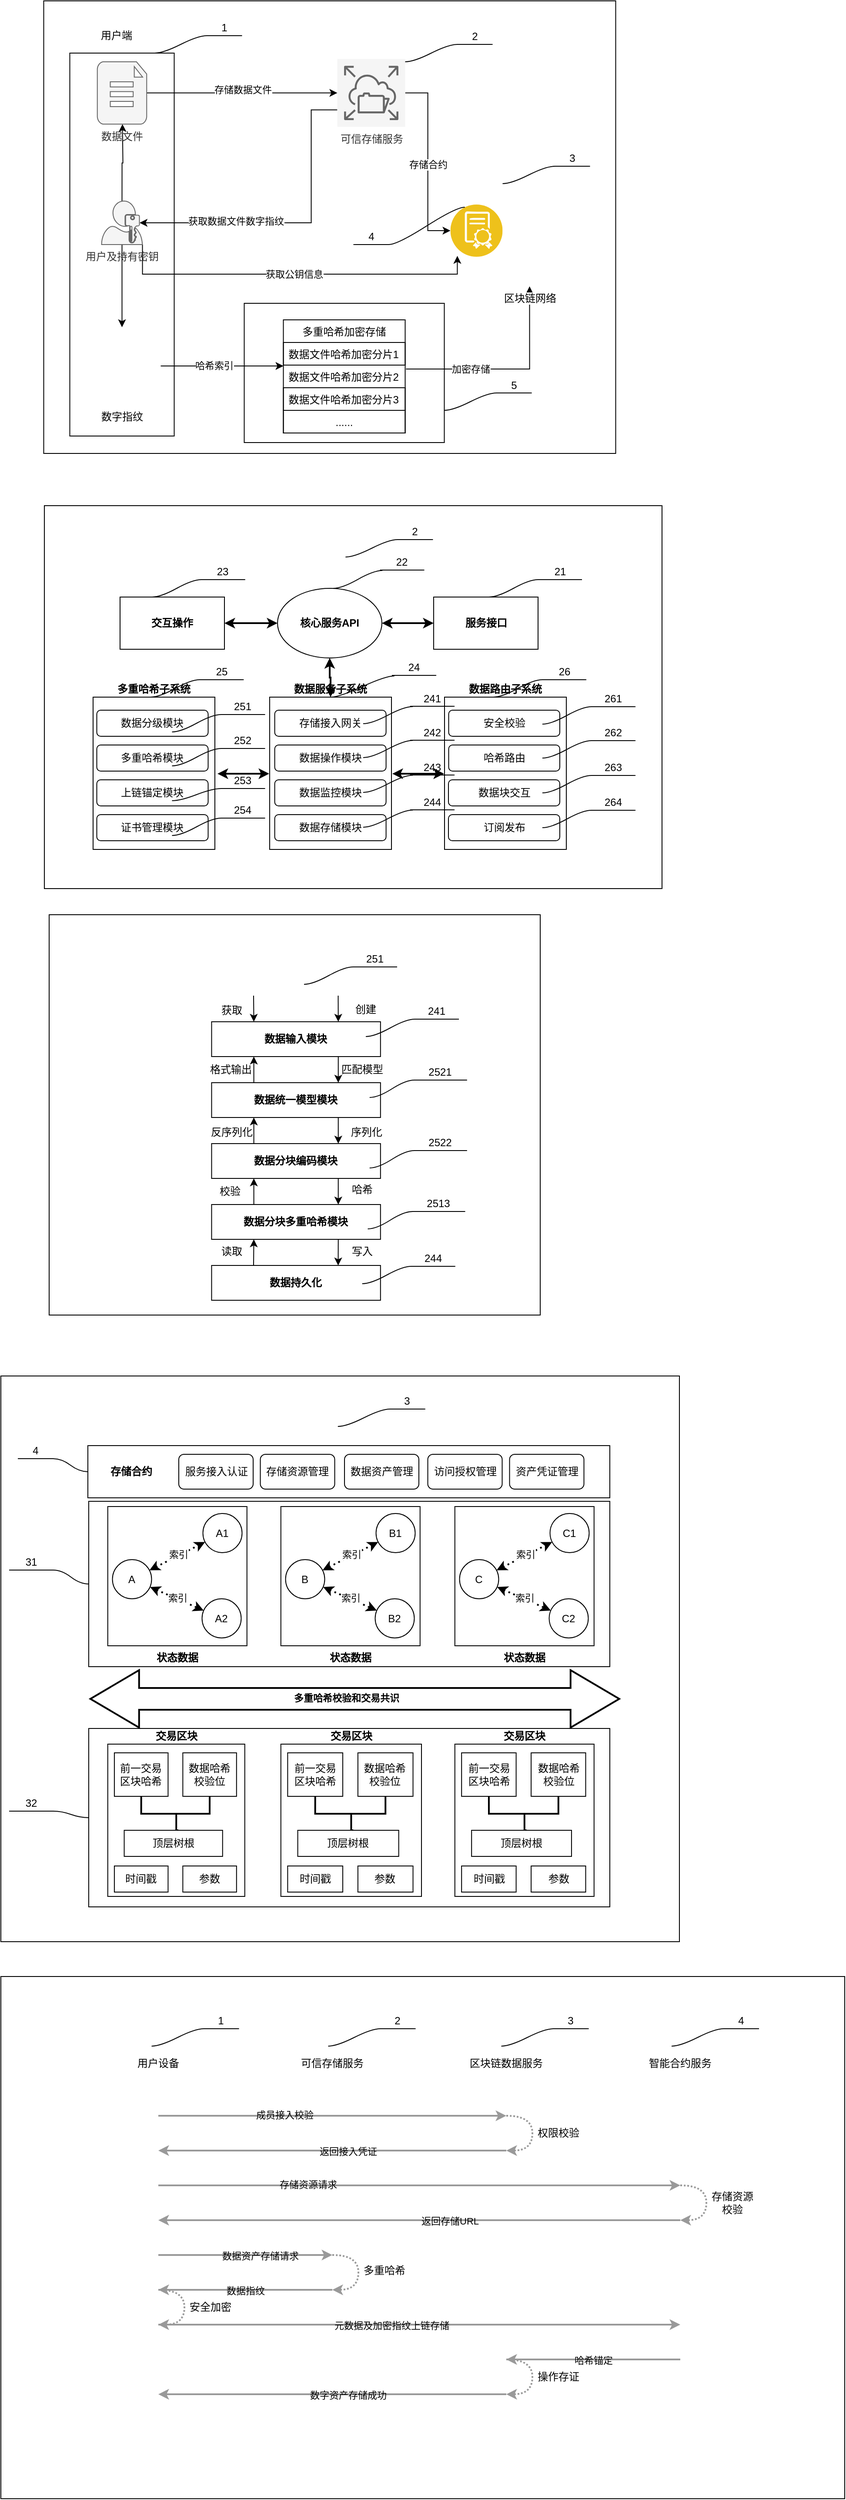 <mxfile>
    <diagram id="CjfQBDizP03ljIALrH3r" name="Page-1">
        <mxGraphModel dx="867" dy="1839" grid="1" gridSize="10" guides="1" tooltips="1" connect="1" arrows="1" fold="1" page="1" pageScale="1" pageWidth="850" pageHeight="1100" math="0" shadow="0">
            <root>
                <mxCell id="0"/>
                <mxCell id="1" parent="0"/>
                <mxCell id="fhI_MAW543BDFD8Se3oL-381" value="" style="rounded=0;whiteSpace=wrap;html=1;strokeColor=default;" parent="1" vertex="1">
                    <mxGeometry x="95.5" y="1020" width="564.5" height="460" as="geometry"/>
                </mxCell>
                <mxCell id="fhI_MAW543BDFD8Se3oL-102" value="" style="rounded=0;whiteSpace=wrap;html=1;strokeColor=default;" parent="1" vertex="1">
                    <mxGeometry x="90" y="550" width="710" height="440" as="geometry"/>
                </mxCell>
                <mxCell id="fhI_MAW543BDFD8Se3oL-317" value="&lt;b&gt;多重哈希子系统&lt;/b&gt;" style="rounded=0;whiteSpace=wrap;html=1;strokeColor=default;labelPosition=center;verticalLabelPosition=top;align=center;verticalAlign=bottom;" parent="1" vertex="1">
                    <mxGeometry x="146" y="770" width="140" height="175" as="geometry"/>
                </mxCell>
                <mxCell id="fhI_MAW543BDFD8Se3oL-212" value="" style="rounded=0;whiteSpace=wrap;html=1;strokeColor=default;" parent="1" vertex="1">
                    <mxGeometry x="40" y="1550" width="780" height="650" as="geometry"/>
                </mxCell>
                <mxCell id="fhI_MAW543BDFD8Se3oL-288" value="" style="rounded=0;whiteSpace=wrap;html=1;strokeColor=default;verticalAlign=bottom;" parent="1" vertex="1">
                    <mxGeometry x="141" y="1955" width="599" height="205" as="geometry"/>
                </mxCell>
                <mxCell id="fhI_MAW543BDFD8Se3oL-287" value="" style="rounded=0;whiteSpace=wrap;html=1;strokeColor=default;verticalAlign=bottom;" parent="1" vertex="1">
                    <mxGeometry x="141" y="1694" width="599" height="190" as="geometry"/>
                </mxCell>
                <mxCell id="fhI_MAW543BDFD8Se3oL-78" value="" style="rounded=0;whiteSpace=wrap;html=1;strokeColor=default;" parent="1" vertex="1">
                    <mxGeometry x="89.25" y="-30" width="657.5" height="520" as="geometry"/>
                </mxCell>
                <mxCell id="fhI_MAW543BDFD8Se3oL-95" value="" style="rounded=0;whiteSpace=wrap;html=1;strokeColor=default;" parent="1" vertex="1">
                    <mxGeometry x="319.75" y="317.5" width="230" height="160" as="geometry"/>
                </mxCell>
                <mxCell id="fhI_MAW543BDFD8Se3oL-94" value="" style="rounded=0;whiteSpace=wrap;html=1;strokeColor=default;" parent="1" vertex="1">
                    <mxGeometry x="119.25" y="30" width="120" height="440" as="geometry"/>
                </mxCell>
                <mxCell id="fhI_MAW543BDFD8Se3oL-70" style="edgeStyle=orthogonalEdgeStyle;rounded=0;orthogonalLoop=1;jettySize=auto;html=1;exitX=0.5;exitY=1;exitDx=0;exitDy=0;entryX=1.007;entryY=0.173;entryDx=0;entryDy=0;entryPerimeter=0;startArrow=classic;startFill=1;endArrow=none;endFill=0;" parent="1" source="fhI_MAW543BDFD8Se3oL-3" target="fhI_MAW543BDFD8Se3oL-67" edge="1">
                    <mxGeometry relative="1" as="geometry"/>
                </mxCell>
                <mxCell id="fhI_MAW543BDFD8Se3oL-71" value="加密存储" style="edgeLabel;html=1;align=center;verticalAlign=middle;resizable=0;points=[];" parent="fhI_MAW543BDFD8Se3oL-70" vertex="1" connectable="0">
                    <mxGeometry x="0.375" relative="1" as="geometry">
                        <mxPoint as="offset"/>
                    </mxGeometry>
                </mxCell>
                <mxCell id="fhI_MAW543BDFD8Se3oL-3" value="区块链网络" style="shape=image;html=1;verticalAlign=top;verticalLabelPosition=bottom;labelBackgroundColor=#ffffff;imageAspect=0;aspect=fixed;image=https://cdn1.iconfinder.com/data/icons/cryptocurrency-blockchain-fintech-free/32/Cryptocurrency_blockchain_data-37-128.png" parent="1" vertex="1">
                    <mxGeometry x="583.75" y="170" width="128" height="128" as="geometry"/>
                </mxCell>
                <mxCell id="fhI_MAW543BDFD8Se3oL-59" style="edgeStyle=orthogonalEdgeStyle;rounded=0;orthogonalLoop=1;jettySize=auto;html=1;exitX=0;exitY=0.75;exitDx=0;exitDy=0;exitPerimeter=0;entryX=0.93;entryY=0.5;entryDx=0;entryDy=0;entryPerimeter=0;" parent="1" source="fhI_MAW543BDFD8Se3oL-5" target="fhI_MAW543BDFD8Se3oL-9" edge="1">
                    <mxGeometry relative="1" as="geometry">
                        <Array as="points">
                            <mxPoint x="396.75" y="95"/>
                            <mxPoint x="396.75" y="225"/>
                        </Array>
                    </mxGeometry>
                </mxCell>
                <mxCell id="fhI_MAW543BDFD8Se3oL-62" value="获取数据文件数字指纹" style="edgeLabel;html=1;align=center;verticalAlign=middle;resizable=0;points=[];" parent="fhI_MAW543BDFD8Se3oL-59" vertex="1" connectable="0">
                    <mxGeometry x="0.382" y="-2" relative="1" as="geometry">
                        <mxPoint as="offset"/>
                    </mxGeometry>
                </mxCell>
                <mxCell id="fhI_MAW543BDFD8Se3oL-60" style="edgeStyle=orthogonalEdgeStyle;rounded=0;orthogonalLoop=1;jettySize=auto;html=1;exitX=1;exitY=0.5;exitDx=0;exitDy=0;exitPerimeter=0;entryX=0;entryY=0.5;entryDx=0;entryDy=0;" parent="1" source="fhI_MAW543BDFD8Se3oL-5" target="fhI_MAW543BDFD8Se3oL-4" edge="1">
                    <mxGeometry relative="1" as="geometry"/>
                </mxCell>
                <mxCell id="fhI_MAW543BDFD8Se3oL-72" value="存储合约" style="edgeLabel;html=1;align=center;verticalAlign=middle;resizable=0;points=[];" parent="fhI_MAW543BDFD8Se3oL-60" vertex="1" connectable="0">
                    <mxGeometry x="0.029" relative="1" as="geometry">
                        <mxPoint as="offset"/>
                    </mxGeometry>
                </mxCell>
                <mxCell id="fhI_MAW543BDFD8Se3oL-5" value="可信存储服务" style="sketch=0;points=[[0,0,0],[0.25,0,0],[0.5,0,0],[0.75,0,0],[1,0,0],[0,1,0],[0.25,1,0],[0.5,1,0],[0.75,1,0],[1,1,0],[0,0.25,0],[0,0.5,0],[0,0.75,0],[1,0.25,0],[1,0.5,0],[1,0.75,0]];outlineConnect=0;fontColor=#333333;gradientDirection=north;fillColor=#f5f5f5;strokeColor=#666666;dashed=0;verticalLabelPosition=bottom;verticalAlign=top;align=center;html=1;fontSize=12;fontStyle=0;aspect=fixed;shape=mxgraph.aws4.resourceIcon;resIcon=mxgraph.aws4.elastic_file_system;" parent="1" vertex="1">
                    <mxGeometry x="426.75" y="36.8" width="78" height="78" as="geometry"/>
                </mxCell>
                <mxCell id="fhI_MAW543BDFD8Se3oL-4" value="" style="aspect=fixed;perimeter=ellipsePerimeter;html=1;align=center;shadow=0;dashed=0;fontColor=#4277BB;labelBackgroundColor=#ffffff;fontSize=12;spacingTop=3;image;image=img/lib/ibm/blockchain/smart_contract.svg;imageBackground=default;" parent="1" vertex="1">
                    <mxGeometry x="556.75" y="204" width="60" height="60" as="geometry"/>
                </mxCell>
                <mxCell id="fhI_MAW543BDFD8Se3oL-68" style="edgeStyle=orthogonalEdgeStyle;rounded=0;orthogonalLoop=1;jettySize=auto;html=1;exitX=1;exitY=0.5;exitDx=0;exitDy=0;entryX=0;entryY=1.038;entryDx=0;entryDy=0;entryPerimeter=0;" parent="1" source="fhI_MAW543BDFD8Se3oL-8" target="fhI_MAW543BDFD8Se3oL-65" edge="1">
                    <mxGeometry relative="1" as="geometry">
                        <Array as="points">
                            <mxPoint x="364.75" y="390"/>
                        </Array>
                    </mxGeometry>
                </mxCell>
                <mxCell id="fhI_MAW543BDFD8Se3oL-77" value="哈希索引" style="edgeLabel;html=1;align=center;verticalAlign=middle;resizable=0;points=[];" parent="fhI_MAW543BDFD8Se3oL-68" vertex="1" connectable="0">
                    <mxGeometry x="-0.135" y="1" relative="1" as="geometry">
                        <mxPoint as="offset"/>
                    </mxGeometry>
                </mxCell>
                <mxCell id="fhI_MAW543BDFD8Se3oL-8" value="数字指纹" style="shape=image;html=1;verticalAlign=top;verticalLabelPosition=bottom;labelBackgroundColor=#ffffff;imageAspect=0;aspect=fixed;image=https://cdn3.iconfinder.com/data/icons/file-set-volume-1/512/Artboard_12-128.png" parent="1" vertex="1">
                    <mxGeometry x="134.75" y="345" width="89" height="89" as="geometry"/>
                </mxCell>
                <mxCell id="fhI_MAW543BDFD8Se3oL-23" style="edgeStyle=orthogonalEdgeStyle;rounded=0;orthogonalLoop=1;jettySize=auto;html=1;exitX=0.5;exitY=0;exitDx=0;exitDy=0;exitPerimeter=0;" parent="1" source="fhI_MAW543BDFD8Se3oL-9" edge="1">
                    <mxGeometry relative="1" as="geometry">
                        <mxPoint x="179.75" y="111.6" as="targetPoint"/>
                    </mxGeometry>
                </mxCell>
                <mxCell id="fhI_MAW543BDFD8Se3oL-24" style="edgeStyle=orthogonalEdgeStyle;rounded=0;orthogonalLoop=1;jettySize=auto;html=1;exitX=0.5;exitY=1;exitDx=0;exitDy=0;exitPerimeter=0;" parent="1" source="fhI_MAW543BDFD8Se3oL-9" target="fhI_MAW543BDFD8Se3oL-8" edge="1">
                    <mxGeometry relative="1" as="geometry"/>
                </mxCell>
                <mxCell id="fhI_MAW543BDFD8Se3oL-63" value="获取公钥信息" style="edgeStyle=orthogonalEdgeStyle;rounded=0;orthogonalLoop=1;jettySize=auto;html=1;exitX=1;exitY=1;exitDx=0;exitDy=0;exitPerimeter=0;entryX=0.133;entryY=0.983;entryDx=0;entryDy=0;entryPerimeter=0;" parent="1" source="fhI_MAW543BDFD8Se3oL-9" target="fhI_MAW543BDFD8Se3oL-4" edge="1">
                    <mxGeometry relative="1" as="geometry"/>
                </mxCell>
                <mxCell id="fhI_MAW543BDFD8Se3oL-9" value="用户及持有密钥" style="sketch=0;aspect=fixed;pointerEvents=1;shadow=0;dashed=0;html=1;strokeColor=#666666;labelPosition=center;verticalLabelPosition=bottom;verticalAlign=top;align=center;shape=mxgraph.mscae.enterprise.user_permissions;fillColor=#f5f5f5;fontColor=#333333;" parent="1" vertex="1">
                    <mxGeometry x="155.75" y="200" width="47" height="50" as="geometry"/>
                </mxCell>
                <mxCell id="fhI_MAW543BDFD8Se3oL-55" style="edgeStyle=orthogonalEdgeStyle;rounded=0;orthogonalLoop=1;jettySize=auto;html=1;exitX=1;exitY=0.5;exitDx=0;exitDy=0;exitPerimeter=0;entryX=0;entryY=0.5;entryDx=0;entryDy=0;entryPerimeter=0;" parent="1" source="fhI_MAW543BDFD8Se3oL-54" target="fhI_MAW543BDFD8Se3oL-5" edge="1">
                    <mxGeometry relative="1" as="geometry"/>
                </mxCell>
                <mxCell id="fhI_MAW543BDFD8Se3oL-61" value="存储数据文件" style="edgeLabel;html=1;align=center;verticalAlign=middle;resizable=0;points=[];" parent="fhI_MAW543BDFD8Se3oL-55" vertex="1" connectable="0">
                    <mxGeometry x="0.005" y="4" relative="1" as="geometry">
                        <mxPoint as="offset"/>
                    </mxGeometry>
                </mxCell>
                <mxCell id="fhI_MAW543BDFD8Se3oL-54" value="数据文件" style="verticalLabelPosition=bottom;html=1;verticalAlign=top;align=center;strokeColor=#666666;fillColor=#f5f5f5;shape=mxgraph.azure.file_2;pointerEvents=1;fontColor=#333333;" parent="1" vertex="1">
                    <mxGeometry x="150.88" y="40" width="56.75" height="71.6" as="geometry"/>
                </mxCell>
                <mxCell id="fhI_MAW543BDFD8Se3oL-64" value="多重哈希加密存储" style="swimlane;fontStyle=0;childLayout=stackLayout;horizontal=1;startSize=26;fillColor=none;horizontalStack=0;resizeParent=1;resizeParentMax=0;resizeLast=0;collapsible=1;marginBottom=0;" parent="1" vertex="1">
                    <mxGeometry x="364.75" y="336.5" width="140" height="130" as="geometry"/>
                </mxCell>
                <mxCell id="fhI_MAW543BDFD8Se3oL-65" value="数据文件哈希加密分片1" style="text;strokeColor=default;fillColor=none;align=left;verticalAlign=top;spacingLeft=4;spacingRight=4;overflow=hidden;rotatable=0;points=[[0,0.5],[1,0.5]];portConstraint=eastwest;" parent="fhI_MAW543BDFD8Se3oL-64" vertex="1">
                    <mxGeometry y="26" width="140" height="26" as="geometry"/>
                </mxCell>
                <mxCell id="fhI_MAW543BDFD8Se3oL-67" value="数据文件哈希加密分片2&#10;" style="text;strokeColor=none;fillColor=none;align=left;verticalAlign=top;spacingLeft=4;spacingRight=4;overflow=hidden;rotatable=0;points=[[0,0.5],[1,0.5]];portConstraint=eastwest;" parent="fhI_MAW543BDFD8Se3oL-64" vertex="1">
                    <mxGeometry y="52" width="140" height="26" as="geometry"/>
                </mxCell>
                <mxCell id="fhI_MAW543BDFD8Se3oL-66" value="数据文件哈希加密分片3" style="text;strokeColor=default;fillColor=none;align=left;verticalAlign=top;spacingLeft=4;spacingRight=4;overflow=hidden;rotatable=0;points=[[0,0.5],[1,0.5]];portConstraint=eastwest;" parent="fhI_MAW543BDFD8Se3oL-64" vertex="1">
                    <mxGeometry y="78" width="140" height="26" as="geometry"/>
                </mxCell>
                <mxCell id="fhI_MAW543BDFD8Se3oL-398" value="......" style="text;strokeColor=default;fillColor=none;align=center;verticalAlign=top;spacingLeft=4;spacingRight=4;overflow=hidden;rotatable=0;points=[[0,0.5],[1,0.5]];portConstraint=eastwest;" parent="fhI_MAW543BDFD8Se3oL-64" vertex="1">
                    <mxGeometry y="104" width="140" height="26" as="geometry"/>
                </mxCell>
                <mxCell id="fhI_MAW543BDFD8Se3oL-79" value="1" style="whiteSpace=wrap;html=1;shape=partialRectangle;top=0;left=0;bottom=1;right=0;points=[[0,1],[1,1]];fillColor=none;align=center;verticalAlign=bottom;routingCenterY=0.5;snapToPoint=1;recursiveResize=0;autosize=1;treeFolding=1;treeMoving=1;newEdgeStyle={&quot;edgeStyle&quot;:&quot;entityRelationEdgeStyle&quot;,&quot;startArrow&quot;:&quot;none&quot;,&quot;endArrow&quot;:&quot;none&quot;,&quot;segment&quot;:10,&quot;curved&quot;:1};strokeColor=default;" parent="1" vertex="1">
                    <mxGeometry x="276.75" y="-10" width="40" height="20" as="geometry"/>
                </mxCell>
                <mxCell id="fhI_MAW543BDFD8Se3oL-80" value="" style="edgeStyle=entityRelationEdgeStyle;startArrow=none;endArrow=none;segment=10;curved=1;rounded=0;" parent="1" target="fhI_MAW543BDFD8Se3oL-79" edge="1">
                    <mxGeometry relative="1" as="geometry">
                        <mxPoint x="216.75" y="30" as="sourcePoint"/>
                    </mxGeometry>
                </mxCell>
                <mxCell id="fhI_MAW543BDFD8Se3oL-88" value="2" style="whiteSpace=wrap;html=1;shape=partialRectangle;top=0;left=0;bottom=1;right=0;points=[[0,1],[1,1]];fillColor=none;align=center;verticalAlign=bottom;routingCenterY=0.5;snapToPoint=1;recursiveResize=0;autosize=1;treeFolding=1;treeMoving=1;newEdgeStyle={&quot;edgeStyle&quot;:&quot;entityRelationEdgeStyle&quot;,&quot;startArrow&quot;:&quot;none&quot;,&quot;endArrow&quot;:&quot;none&quot;,&quot;segment&quot;:10,&quot;curved&quot;:1};strokeColor=default;" parent="1" vertex="1">
                    <mxGeometry x="564.75" width="40" height="20" as="geometry"/>
                </mxCell>
                <mxCell id="fhI_MAW543BDFD8Se3oL-89" value="" style="edgeStyle=entityRelationEdgeStyle;startArrow=none;endArrow=none;segment=10;curved=1;rounded=0;" parent="1" target="fhI_MAW543BDFD8Se3oL-88" edge="1">
                    <mxGeometry relative="1" as="geometry">
                        <mxPoint x="504.75" y="40" as="sourcePoint"/>
                    </mxGeometry>
                </mxCell>
                <mxCell id="fhI_MAW543BDFD8Se3oL-90" value="3" style="whiteSpace=wrap;html=1;shape=partialRectangle;top=0;left=0;bottom=1;right=0;points=[[0,1],[1,1]];fillColor=none;align=center;verticalAlign=bottom;routingCenterY=0.5;snapToPoint=1;recursiveResize=0;autosize=1;treeFolding=1;treeMoving=1;newEdgeStyle={&quot;edgeStyle&quot;:&quot;entityRelationEdgeStyle&quot;,&quot;startArrow&quot;:&quot;none&quot;,&quot;endArrow&quot;:&quot;none&quot;,&quot;segment&quot;:10,&quot;curved&quot;:1};strokeColor=default;" parent="1" vertex="1">
                    <mxGeometry x="676.75" y="140" width="40" height="20" as="geometry"/>
                </mxCell>
                <mxCell id="fhI_MAW543BDFD8Se3oL-91" value="" style="edgeStyle=entityRelationEdgeStyle;startArrow=none;endArrow=none;segment=10;curved=1;rounded=0;" parent="1" target="fhI_MAW543BDFD8Se3oL-90" edge="1">
                    <mxGeometry relative="1" as="geometry">
                        <mxPoint x="616.75" y="180" as="sourcePoint"/>
                    </mxGeometry>
                </mxCell>
                <mxCell id="fhI_MAW543BDFD8Se3oL-92" value="4" style="whiteSpace=wrap;html=1;shape=partialRectangle;top=0;left=0;bottom=1;right=0;points=[[0,1],[1,1]];fillColor=none;align=center;verticalAlign=bottom;routingCenterY=0.5;snapToPoint=1;recursiveResize=0;autosize=1;treeFolding=1;treeMoving=1;newEdgeStyle={&quot;edgeStyle&quot;:&quot;entityRelationEdgeStyle&quot;,&quot;startArrow&quot;:&quot;none&quot;,&quot;endArrow&quot;:&quot;none&quot;,&quot;segment&quot;:10,&quot;curved&quot;:1};strokeColor=default;" parent="1" vertex="1">
                    <mxGeometry x="445.75" y="230" width="40" height="20" as="geometry"/>
                </mxCell>
                <mxCell id="fhI_MAW543BDFD8Se3oL-93" value="" style="edgeStyle=entityRelationEdgeStyle;startArrow=none;endArrow=none;segment=10;curved=1;rounded=0;exitX=0.25;exitY=0;exitDx=0;exitDy=0;" parent="1" source="fhI_MAW543BDFD8Se3oL-4" target="fhI_MAW543BDFD8Se3oL-92" edge="1">
                    <mxGeometry relative="1" as="geometry">
                        <mxPoint x="426.75" y="260" as="sourcePoint"/>
                    </mxGeometry>
                </mxCell>
                <mxCell id="fhI_MAW543BDFD8Se3oL-98" value="5" style="whiteSpace=wrap;html=1;shape=partialRectangle;top=0;left=0;bottom=1;right=0;points=[[0,1],[1,1]];fillColor=none;align=center;verticalAlign=bottom;routingCenterY=0.5;snapToPoint=1;recursiveResize=0;autosize=1;treeFolding=1;treeMoving=1;newEdgeStyle={&quot;edgeStyle&quot;:&quot;entityRelationEdgeStyle&quot;,&quot;startArrow&quot;:&quot;none&quot;,&quot;endArrow&quot;:&quot;none&quot;,&quot;segment&quot;:10,&quot;curved&quot;:1};strokeColor=default;" parent="1" vertex="1">
                    <mxGeometry x="609.75" y="400.5" width="40" height="20" as="geometry"/>
                </mxCell>
                <mxCell id="fhI_MAW543BDFD8Se3oL-99" value="" style="edgeStyle=entityRelationEdgeStyle;startArrow=none;endArrow=none;segment=10;curved=1;rounded=0;" parent="1" target="fhI_MAW543BDFD8Se3oL-98" edge="1">
                    <mxGeometry relative="1" as="geometry">
                        <mxPoint x="549.75" y="440.5" as="sourcePoint"/>
                    </mxGeometry>
                </mxCell>
                <mxCell id="fhI_MAW543BDFD8Se3oL-100" value="用户端" style="text;html=1;strokeColor=none;fillColor=none;align=center;verticalAlign=middle;whiteSpace=wrap;rounded=0;" parent="1" vertex="1">
                    <mxGeometry x="142.75" y="-5" width="60" height="30" as="geometry"/>
                </mxCell>
                <mxCell id="fhI_MAW543BDFD8Se3oL-124" style="edgeStyle=orthogonalEdgeStyle;rounded=0;orthogonalLoop=1;jettySize=auto;html=1;exitX=1;exitY=0.5;exitDx=0;exitDy=0;startArrow=classic;startFill=1;endArrow=classic;endFill=1;strokeWidth=2;" parent="1" source="fhI_MAW543BDFD8Se3oL-103" target="fhI_MAW543BDFD8Se3oL-104" edge="1">
                    <mxGeometry relative="1" as="geometry"/>
                </mxCell>
                <mxCell id="fhI_MAW543BDFD8Se3oL-103" value="交互操作" style="rounded=0;whiteSpace=wrap;html=1;strokeColor=default;fontStyle=1" parent="1" vertex="1">
                    <mxGeometry x="177" y="655" width="120" height="60" as="geometry"/>
                </mxCell>
                <mxCell id="fhI_MAW543BDFD8Se3oL-125" style="edgeStyle=orthogonalEdgeStyle;rounded=0;orthogonalLoop=1;jettySize=auto;html=1;exitX=1;exitY=0.5;exitDx=0;exitDy=0;entryX=0;entryY=0.5;entryDx=0;entryDy=0;startArrow=classic;startFill=1;endArrow=classic;endFill=1;strokeWidth=2;" parent="1" source="fhI_MAW543BDFD8Se3oL-104" target="fhI_MAW543BDFD8Se3oL-105" edge="1">
                    <mxGeometry relative="1" as="geometry"/>
                </mxCell>
                <mxCell id="fhI_MAW543BDFD8Se3oL-127" style="edgeStyle=orthogonalEdgeStyle;rounded=0;orthogonalLoop=1;jettySize=auto;html=1;exitX=0.5;exitY=1;exitDx=0;exitDy=0;entryX=0.5;entryY=0;entryDx=0;entryDy=0;startArrow=classic;startFill=1;endArrow=classic;endFill=1;strokeWidth=2;" parent="1" source="fhI_MAW543BDFD8Se3oL-104" target="fhI_MAW543BDFD8Se3oL-106" edge="1">
                    <mxGeometry relative="1" as="geometry"/>
                </mxCell>
                <mxCell id="fhI_MAW543BDFD8Se3oL-104" value="核心服务API" style="ellipse;whiteSpace=wrap;html=1;strokeColor=default;fontStyle=1" parent="1" vertex="1">
                    <mxGeometry x="358" y="645" width="120" height="80" as="geometry"/>
                </mxCell>
                <mxCell id="fhI_MAW543BDFD8Se3oL-105" value="服务接口" style="rounded=0;whiteSpace=wrap;html=1;strokeColor=default;fontStyle=1" parent="1" vertex="1">
                    <mxGeometry x="537.5" y="655" width="120" height="60" as="geometry"/>
                </mxCell>
                <mxCell id="fhI_MAW543BDFD8Se3oL-106" value="&lt;b&gt;数据服务子系统&lt;/b&gt;" style="rounded=0;whiteSpace=wrap;html=1;strokeColor=default;labelPosition=center;verticalLabelPosition=top;align=center;verticalAlign=bottom;" parent="1" vertex="1">
                    <mxGeometry x="349" y="770" width="140" height="175" as="geometry"/>
                </mxCell>
                <mxCell id="fhI_MAW543BDFD8Se3oL-107" value="&lt;b&gt;数据路由子系统&lt;/b&gt;" style="rounded=0;whiteSpace=wrap;html=1;strokeColor=default;labelPosition=center;verticalLabelPosition=top;align=center;verticalAlign=bottom;" parent="1" vertex="1">
                    <mxGeometry x="550" y="770" width="140" height="175" as="geometry"/>
                </mxCell>
                <mxCell id="fhI_MAW543BDFD8Se3oL-111" value="安全校验" style="rounded=1;whiteSpace=wrap;html=1;strokeColor=default;" parent="1" vertex="1">
                    <mxGeometry x="554.75" y="785" width="127.75" height="30" as="geometry"/>
                </mxCell>
                <mxCell id="fhI_MAW543BDFD8Se3oL-112" value="哈希路由" style="rounded=1;whiteSpace=wrap;html=1;strokeColor=default;" parent="1" vertex="1">
                    <mxGeometry x="554.75" y="825" width="127.75" height="30" as="geometry"/>
                </mxCell>
                <mxCell id="fhI_MAW543BDFD8Se3oL-120" value="订阅发布" style="rounded=1;whiteSpace=wrap;html=1;strokeColor=default;" parent="1" vertex="1">
                    <mxGeometry x="554.5" y="905" width="128" height="30" as="geometry"/>
                </mxCell>
                <mxCell id="fhI_MAW543BDFD8Se3oL-130" value="数据块交互" style="rounded=1;whiteSpace=wrap;html=1;strokeColor=default;" parent="1" vertex="1">
                    <mxGeometry x="554.5" y="865" width="128" height="30" as="geometry"/>
                </mxCell>
                <mxCell id="fhI_MAW543BDFD8Se3oL-141" value="" style="shape=flexArrow;endArrow=classic;startArrow=classic;html=1;rounded=0;strokeWidth=2;startWidth=39;startSize=18;width=24;endWidth=39;endSize=18;" parent="1" edge="1">
                    <mxGeometry width="100" height="100" relative="1" as="geometry">
                        <mxPoint x="141.88" y="1921" as="sourcePoint"/>
                        <mxPoint x="751.88" y="1921" as="targetPoint"/>
                    </mxGeometry>
                </mxCell>
                <mxCell id="fhI_MAW543BDFD8Se3oL-210" value="多重哈希校验和交易共识" style="edgeLabel;html=1;align=center;verticalAlign=middle;resizable=0;points=[];fontStyle=1" parent="fhI_MAW543BDFD8Se3oL-141" vertex="1" connectable="0">
                    <mxGeometry x="-0.033" y="1" relative="1" as="geometry">
                        <mxPoint as="offset"/>
                    </mxGeometry>
                </mxCell>
                <mxCell id="fhI_MAW543BDFD8Se3oL-150" value="" style="group;labelPosition=center;verticalLabelPosition=bottom;align=center;verticalAlign=top;" parent="1" vertex="1" connectable="0">
                    <mxGeometry x="162.88" y="1973" width="157.5" height="175" as="geometry"/>
                </mxCell>
                <mxCell id="fhI_MAW543BDFD8Se3oL-132" value="&lt;b&gt;交易区块&lt;/b&gt;" style="rounded=0;whiteSpace=wrap;html=1;strokeColor=default;labelPosition=center;verticalLabelPosition=top;align=center;verticalAlign=bottom;" parent="fhI_MAW543BDFD8Se3oL-150" vertex="1">
                    <mxGeometry width="157.5" height="175" as="geometry"/>
                </mxCell>
                <mxCell id="fhI_MAW543BDFD8Se3oL-133" value="前一交易&lt;br&gt;区块哈希" style="rounded=0;whiteSpace=wrap;html=1;strokeColor=default;" parent="fhI_MAW543BDFD8Se3oL-150" vertex="1">
                    <mxGeometry x="7.596" y="10" width="61.73" height="50" as="geometry"/>
                </mxCell>
                <mxCell id="fhI_MAW543BDFD8Se3oL-134" value="数据哈希&lt;br&gt;校验位" style="rounded=0;whiteSpace=wrap;html=1;strokeColor=default;" parent="fhI_MAW543BDFD8Se3oL-150" vertex="1">
                    <mxGeometry x="86.289" y="10" width="61.73" height="50" as="geometry"/>
                </mxCell>
                <mxCell id="fhI_MAW543BDFD8Se3oL-135" style="edgeStyle=orthogonalEdgeStyle;rounded=0;orthogonalLoop=1;jettySize=auto;html=1;exitX=0.5;exitY=1;exitDx=0;exitDy=0;entryX=0.5;entryY=1;entryDx=0;entryDy=0;startArrow=none;startFill=0;endArrow=none;endFill=0;strokeWidth=2;" parent="fhI_MAW543BDFD8Se3oL-150" source="fhI_MAW543BDFD8Se3oL-133" target="fhI_MAW543BDFD8Se3oL-134" edge="1">
                    <mxGeometry relative="1" as="geometry"/>
                </mxCell>
                <mxCell id="fhI_MAW543BDFD8Se3oL-140" style="edgeStyle=orthogonalEdgeStyle;rounded=0;orthogonalLoop=1;jettySize=auto;html=1;exitX=0.5;exitY=0;exitDx=0;exitDy=0;startArrow=none;startFill=0;endArrow=none;endFill=0;strokeWidth=2;" parent="fhI_MAW543BDFD8Se3oL-150" edge="1">
                    <mxGeometry relative="1" as="geometry">
                        <mxPoint x="78.75" y="80" as="targetPoint"/>
                        <mxPoint x="81.106" y="99" as="sourcePoint"/>
                    </mxGeometry>
                </mxCell>
                <mxCell id="fhI_MAW543BDFD8Se3oL-136" value="顶层树根" style="rounded=0;whiteSpace=wrap;html=1;strokeColor=default;" parent="fhI_MAW543BDFD8Se3oL-150" vertex="1">
                    <mxGeometry x="18.905" y="99" width="113.092" height="30" as="geometry"/>
                </mxCell>
                <mxCell id="fhI_MAW543BDFD8Se3oL-137" value="时间戳" style="rounded=0;whiteSpace=wrap;html=1;strokeColor=default;" parent="fhI_MAW543BDFD8Se3oL-150" vertex="1">
                    <mxGeometry x="7.596" y="140" width="61.73" height="30" as="geometry"/>
                </mxCell>
                <mxCell id="fhI_MAW543BDFD8Se3oL-138" value="参数" style="rounded=0;whiteSpace=wrap;html=1;strokeColor=default;" parent="fhI_MAW543BDFD8Se3oL-150" vertex="1">
                    <mxGeometry x="86.289" y="140" width="61.73" height="30" as="geometry"/>
                </mxCell>
                <mxCell id="fhI_MAW543BDFD8Se3oL-162" value="" style="group;labelPosition=center;verticalLabelPosition=bottom;align=center;verticalAlign=top;" parent="1" vertex="1" connectable="0">
                    <mxGeometry x="361.88" y="1973" width="161.62" height="175" as="geometry"/>
                </mxCell>
                <mxCell id="fhI_MAW543BDFD8Se3oL-163" value="&lt;b&gt;交易区块&lt;/b&gt;" style="rounded=0;whiteSpace=wrap;html=1;strokeColor=default;labelPosition=center;verticalLabelPosition=top;align=center;verticalAlign=bottom;" parent="fhI_MAW543BDFD8Se3oL-162" vertex="1">
                    <mxGeometry width="161.62" height="175" as="geometry"/>
                </mxCell>
                <mxCell id="fhI_MAW543BDFD8Se3oL-164" value="前一交易&lt;br&gt;区块哈希" style="rounded=0;whiteSpace=wrap;html=1;strokeColor=default;" parent="fhI_MAW543BDFD8Se3oL-162" vertex="1">
                    <mxGeometry x="7.795" y="10" width="63.344" height="50" as="geometry"/>
                </mxCell>
                <mxCell id="fhI_MAW543BDFD8Se3oL-165" value="数据哈希&lt;br&gt;校验位" style="rounded=0;whiteSpace=wrap;html=1;strokeColor=default;" parent="fhI_MAW543BDFD8Se3oL-162" vertex="1">
                    <mxGeometry x="88.547" y="10" width="63.344" height="50" as="geometry"/>
                </mxCell>
                <mxCell id="fhI_MAW543BDFD8Se3oL-166" style="edgeStyle=orthogonalEdgeStyle;rounded=0;orthogonalLoop=1;jettySize=auto;html=1;exitX=0.5;exitY=1;exitDx=0;exitDy=0;entryX=0.5;entryY=1;entryDx=0;entryDy=0;startArrow=none;startFill=0;endArrow=none;endFill=0;strokeWidth=2;" parent="fhI_MAW543BDFD8Se3oL-162" source="fhI_MAW543BDFD8Se3oL-164" target="fhI_MAW543BDFD8Se3oL-165" edge="1">
                    <mxGeometry relative="1" as="geometry"/>
                </mxCell>
                <mxCell id="fhI_MAW543BDFD8Se3oL-167" style="edgeStyle=orthogonalEdgeStyle;rounded=0;orthogonalLoop=1;jettySize=auto;html=1;exitX=0.5;exitY=0;exitDx=0;exitDy=0;startArrow=none;startFill=0;endArrow=none;endFill=0;strokeWidth=2;" parent="fhI_MAW543BDFD8Se3oL-162" edge="1">
                    <mxGeometry relative="1" as="geometry">
                        <mxPoint x="80.81" y="80" as="targetPoint"/>
                        <mxPoint x="83.228" y="99" as="sourcePoint"/>
                    </mxGeometry>
                </mxCell>
                <mxCell id="fhI_MAW543BDFD8Se3oL-168" value="顶层树根" style="rounded=0;whiteSpace=wrap;html=1;strokeColor=default;" parent="fhI_MAW543BDFD8Se3oL-162" vertex="1">
                    <mxGeometry x="19.4" y="99" width="116.051" height="30" as="geometry"/>
                </mxCell>
                <mxCell id="fhI_MAW543BDFD8Se3oL-169" value="时间戳" style="rounded=0;whiteSpace=wrap;html=1;strokeColor=default;" parent="fhI_MAW543BDFD8Se3oL-162" vertex="1">
                    <mxGeometry x="7.795" y="140" width="63.344" height="30" as="geometry"/>
                </mxCell>
                <mxCell id="fhI_MAW543BDFD8Se3oL-170" value="参数" style="rounded=0;whiteSpace=wrap;html=1;strokeColor=default;" parent="fhI_MAW543BDFD8Se3oL-162" vertex="1">
                    <mxGeometry x="88.547" y="140" width="63.344" height="30" as="geometry"/>
                </mxCell>
                <mxCell id="fhI_MAW543BDFD8Se3oL-171" value="" style="group;labelPosition=center;verticalLabelPosition=bottom;align=center;verticalAlign=top;" parent="1" vertex="1" connectable="0">
                    <mxGeometry x="561.88" y="1973" width="160" height="175" as="geometry"/>
                </mxCell>
                <mxCell id="fhI_MAW543BDFD8Se3oL-172" value="&lt;b&gt;交易区块&lt;/b&gt;" style="rounded=0;whiteSpace=wrap;html=1;strokeColor=default;labelPosition=center;verticalLabelPosition=top;align=center;verticalAlign=bottom;" parent="fhI_MAW543BDFD8Se3oL-171" vertex="1">
                    <mxGeometry width="160" height="175" as="geometry"/>
                </mxCell>
                <mxCell id="fhI_MAW543BDFD8Se3oL-173" value="前一交易&lt;br&gt;区块哈希" style="rounded=0;whiteSpace=wrap;html=1;strokeColor=default;" parent="fhI_MAW543BDFD8Se3oL-171" vertex="1">
                    <mxGeometry x="7.717" y="10" width="62.709" height="50" as="geometry"/>
                </mxCell>
                <mxCell id="fhI_MAW543BDFD8Se3oL-174" value="数据哈希&lt;br&gt;校验位" style="rounded=0;whiteSpace=wrap;html=1;strokeColor=default;" parent="fhI_MAW543BDFD8Se3oL-171" vertex="1">
                    <mxGeometry x="87.659" y="10" width="62.709" height="50" as="geometry"/>
                </mxCell>
                <mxCell id="fhI_MAW543BDFD8Se3oL-175" style="edgeStyle=orthogonalEdgeStyle;rounded=0;orthogonalLoop=1;jettySize=auto;html=1;exitX=0.5;exitY=1;exitDx=0;exitDy=0;entryX=0.5;entryY=1;entryDx=0;entryDy=0;startArrow=none;startFill=0;endArrow=none;endFill=0;strokeWidth=2;" parent="fhI_MAW543BDFD8Se3oL-171" source="fhI_MAW543BDFD8Se3oL-173" target="fhI_MAW543BDFD8Se3oL-174" edge="1">
                    <mxGeometry relative="1" as="geometry">
                        <Array as="points">
                            <mxPoint x="39.253" y="80"/>
                            <mxPoint x="118.717" y="80"/>
                        </Array>
                    </mxGeometry>
                </mxCell>
                <mxCell id="fhI_MAW543BDFD8Se3oL-176" style="edgeStyle=orthogonalEdgeStyle;rounded=0;orthogonalLoop=1;jettySize=auto;html=1;exitX=0.5;exitY=0;exitDx=0;exitDy=0;startArrow=none;startFill=0;endArrow=none;endFill=0;strokeWidth=2;" parent="fhI_MAW543BDFD8Se3oL-171" edge="1">
                    <mxGeometry relative="1" as="geometry">
                        <mxPoint x="80" y="80" as="targetPoint"/>
                        <mxPoint x="82.393" y="99" as="sourcePoint"/>
                    </mxGeometry>
                </mxCell>
                <mxCell id="fhI_MAW543BDFD8Se3oL-177" value="顶层树根" style="rounded=0;whiteSpace=wrap;html=1;strokeColor=default;" parent="fhI_MAW543BDFD8Se3oL-171" vertex="1">
                    <mxGeometry x="19.205" y="99" width="114.888" height="30" as="geometry"/>
                </mxCell>
                <mxCell id="fhI_MAW543BDFD8Se3oL-178" value="时间戳" style="rounded=0;whiteSpace=wrap;html=1;strokeColor=default;" parent="fhI_MAW543BDFD8Se3oL-171" vertex="1">
                    <mxGeometry x="7.717" y="140" width="62.709" height="30" as="geometry"/>
                </mxCell>
                <mxCell id="fhI_MAW543BDFD8Se3oL-179" value="参数" style="rounded=0;whiteSpace=wrap;html=1;strokeColor=default;" parent="fhI_MAW543BDFD8Se3oL-171" vertex="1">
                    <mxGeometry x="87.659" y="140" width="62.709" height="30" as="geometry"/>
                </mxCell>
                <mxCell id="fhI_MAW543BDFD8Se3oL-180" value="&lt;b&gt;状态数据&lt;/b&gt;" style="rounded=0;whiteSpace=wrap;html=1;strokeColor=default;labelPosition=center;verticalLabelPosition=bottom;align=center;verticalAlign=top;horizontal=1;textDirection=ltr;" parent="1" vertex="1">
                    <mxGeometry x="162.88" y="1700" width="160" height="160" as="geometry"/>
                </mxCell>
                <mxCell id="fhI_MAW543BDFD8Se3oL-181" value="A" style="ellipse;whiteSpace=wrap;html=1;aspect=fixed;strokeColor=default;" parent="1" vertex="1">
                    <mxGeometry x="168.26" y="1761" width="45" height="45" as="geometry"/>
                </mxCell>
                <mxCell id="fhI_MAW543BDFD8Se3oL-182" value="A1" style="ellipse;whiteSpace=wrap;html=1;aspect=fixed;strokeColor=default;" parent="1" vertex="1">
                    <mxGeometry x="272.26" y="1708" width="45" height="45" as="geometry"/>
                </mxCell>
                <mxCell id="fhI_MAW543BDFD8Se3oL-183" value="A2" style="ellipse;whiteSpace=wrap;html=1;aspect=fixed;strokeColor=default;" parent="1" vertex="1">
                    <mxGeometry x="271.26" y="1806" width="45" height="45" as="geometry"/>
                </mxCell>
                <mxCell id="fhI_MAW543BDFD8Se3oL-189" value="" style="endArrow=classic;startArrow=classic;html=1;rounded=0;sketch=0;strokeColor=default;strokeWidth=2;jumpStyle=none;dashed=1;dashPattern=1 2;" parent="1" source="fhI_MAW543BDFD8Se3oL-181" target="fhI_MAW543BDFD8Se3oL-182" edge="1">
                    <mxGeometry width="50" height="50" relative="1" as="geometry">
                        <mxPoint x="193.51" y="1790" as="sourcePoint"/>
                        <mxPoint x="243.51" y="1740" as="targetPoint"/>
                    </mxGeometry>
                </mxCell>
                <mxCell id="fhI_MAW543BDFD8Se3oL-191" value="索引" style="edgeLabel;html=1;align=center;verticalAlign=middle;resizable=0;points=[];" parent="fhI_MAW543BDFD8Se3oL-189" vertex="1" connectable="0">
                    <mxGeometry x="0.056" y="3" relative="1" as="geometry">
                        <mxPoint y="1" as="offset"/>
                    </mxGeometry>
                </mxCell>
                <mxCell id="fhI_MAW543BDFD8Se3oL-190" value="" style="endArrow=classic;startArrow=classic;html=1;rounded=0;sketch=0;strokeColor=default;strokeWidth=2;jumpStyle=none;dashed=1;dashPattern=1 2;" parent="1" source="fhI_MAW543BDFD8Se3oL-181" target="fhI_MAW543BDFD8Se3oL-183" edge="1">
                    <mxGeometry width="50" height="50" relative="1" as="geometry">
                        <mxPoint x="223.477" y="1784.722" as="sourcePoint"/>
                        <mxPoint x="262.146" y="1767.518" as="targetPoint"/>
                    </mxGeometry>
                </mxCell>
                <mxCell id="fhI_MAW543BDFD8Se3oL-192" value="索引" style="edgeLabel;html=1;align=center;verticalAlign=middle;resizable=0;points=[];" parent="fhI_MAW543BDFD8Se3oL-190" vertex="1" connectable="0">
                    <mxGeometry x="-0.01" y="1" relative="1" as="geometry">
                        <mxPoint as="offset"/>
                    </mxGeometry>
                </mxCell>
                <mxCell id="fhI_MAW543BDFD8Se3oL-193" value="&lt;b&gt;状态数据&lt;/b&gt;" style="rounded=0;whiteSpace=wrap;html=1;strokeColor=default;labelPosition=center;verticalLabelPosition=bottom;align=center;verticalAlign=top;horizontal=1;textDirection=ltr;" parent="1" vertex="1">
                    <mxGeometry x="361.88" y="1700" width="160" height="160" as="geometry"/>
                </mxCell>
                <mxCell id="fhI_MAW543BDFD8Se3oL-194" value="B" style="ellipse;whiteSpace=wrap;html=1;aspect=fixed;strokeColor=default;" parent="1" vertex="1">
                    <mxGeometry x="367.26" y="1761" width="45" height="45" as="geometry"/>
                </mxCell>
                <mxCell id="fhI_MAW543BDFD8Se3oL-195" value="B1" style="ellipse;whiteSpace=wrap;html=1;aspect=fixed;strokeColor=default;" parent="1" vertex="1">
                    <mxGeometry x="471.26" y="1708" width="45" height="45" as="geometry"/>
                </mxCell>
                <mxCell id="fhI_MAW543BDFD8Se3oL-196" value="B2" style="ellipse;whiteSpace=wrap;html=1;aspect=fixed;strokeColor=default;" parent="1" vertex="1">
                    <mxGeometry x="470.26" y="1806" width="45" height="45" as="geometry"/>
                </mxCell>
                <mxCell id="fhI_MAW543BDFD8Se3oL-197" value="" style="endArrow=classic;startArrow=classic;html=1;rounded=0;sketch=0;strokeColor=default;strokeWidth=2;jumpStyle=none;dashed=1;dashPattern=1 2;" parent="1" source="fhI_MAW543BDFD8Se3oL-194" target="fhI_MAW543BDFD8Se3oL-195" edge="1">
                    <mxGeometry width="50" height="50" relative="1" as="geometry">
                        <mxPoint x="392.51" y="1790" as="sourcePoint"/>
                        <mxPoint x="442.51" y="1740" as="targetPoint"/>
                    </mxGeometry>
                </mxCell>
                <mxCell id="fhI_MAW543BDFD8Se3oL-198" value="索引" style="edgeLabel;html=1;align=center;verticalAlign=middle;resizable=0;points=[];" parent="fhI_MAW543BDFD8Se3oL-197" vertex="1" connectable="0">
                    <mxGeometry x="0.056" y="3" relative="1" as="geometry">
                        <mxPoint y="1" as="offset"/>
                    </mxGeometry>
                </mxCell>
                <mxCell id="fhI_MAW543BDFD8Se3oL-199" value="" style="endArrow=classic;startArrow=classic;html=1;rounded=0;sketch=0;strokeColor=default;strokeWidth=2;jumpStyle=none;dashed=1;dashPattern=1 2;" parent="1" source="fhI_MAW543BDFD8Se3oL-194" target="fhI_MAW543BDFD8Se3oL-196" edge="1">
                    <mxGeometry width="50" height="50" relative="1" as="geometry">
                        <mxPoint x="422.477" y="1784.722" as="sourcePoint"/>
                        <mxPoint x="461.146" y="1767.518" as="targetPoint"/>
                    </mxGeometry>
                </mxCell>
                <mxCell id="fhI_MAW543BDFD8Se3oL-200" value="索引" style="edgeLabel;html=1;align=center;verticalAlign=middle;resizable=0;points=[];" parent="fhI_MAW543BDFD8Se3oL-199" vertex="1" connectable="0">
                    <mxGeometry x="-0.01" y="1" relative="1" as="geometry">
                        <mxPoint as="offset"/>
                    </mxGeometry>
                </mxCell>
                <mxCell id="fhI_MAW543BDFD8Se3oL-201" value="&lt;b&gt;状态数据&lt;/b&gt;" style="rounded=0;whiteSpace=wrap;html=1;strokeColor=default;labelPosition=center;verticalLabelPosition=bottom;align=center;verticalAlign=top;horizontal=1;textDirection=ltr;" parent="1" vertex="1">
                    <mxGeometry x="561.88" y="1700" width="160" height="160" as="geometry"/>
                </mxCell>
                <mxCell id="fhI_MAW543BDFD8Se3oL-202" value="C" style="ellipse;whiteSpace=wrap;html=1;aspect=fixed;strokeColor=default;" parent="1" vertex="1">
                    <mxGeometry x="567.26" y="1761" width="45" height="45" as="geometry"/>
                </mxCell>
                <mxCell id="fhI_MAW543BDFD8Se3oL-203" value="C1" style="ellipse;whiteSpace=wrap;html=1;aspect=fixed;strokeColor=default;" parent="1" vertex="1">
                    <mxGeometry x="671.26" y="1708" width="45" height="45" as="geometry"/>
                </mxCell>
                <mxCell id="fhI_MAW543BDFD8Se3oL-204" value="C2" style="ellipse;whiteSpace=wrap;html=1;aspect=fixed;strokeColor=default;" parent="1" vertex="1">
                    <mxGeometry x="670.26" y="1806" width="45" height="45" as="geometry"/>
                </mxCell>
                <mxCell id="fhI_MAW543BDFD8Se3oL-205" value="" style="endArrow=classic;startArrow=classic;html=1;rounded=0;sketch=0;strokeColor=default;strokeWidth=2;jumpStyle=none;dashed=1;dashPattern=1 2;" parent="1" source="fhI_MAW543BDFD8Se3oL-202" target="fhI_MAW543BDFD8Se3oL-203" edge="1">
                    <mxGeometry width="50" height="50" relative="1" as="geometry">
                        <mxPoint x="592.51" y="1790" as="sourcePoint"/>
                        <mxPoint x="642.51" y="1740" as="targetPoint"/>
                    </mxGeometry>
                </mxCell>
                <mxCell id="fhI_MAW543BDFD8Se3oL-206" value="索引" style="edgeLabel;html=1;align=center;verticalAlign=middle;resizable=0;points=[];" parent="fhI_MAW543BDFD8Se3oL-205" vertex="1" connectable="0">
                    <mxGeometry x="0.056" y="3" relative="1" as="geometry">
                        <mxPoint y="1" as="offset"/>
                    </mxGeometry>
                </mxCell>
                <mxCell id="fhI_MAW543BDFD8Se3oL-207" value="" style="endArrow=classic;startArrow=classic;html=1;rounded=0;sketch=0;strokeColor=default;strokeWidth=2;jumpStyle=none;dashed=1;dashPattern=1 2;" parent="1" source="fhI_MAW543BDFD8Se3oL-202" target="fhI_MAW543BDFD8Se3oL-204" edge="1">
                    <mxGeometry width="50" height="50" relative="1" as="geometry">
                        <mxPoint x="622.477" y="1784.722" as="sourcePoint"/>
                        <mxPoint x="661.146" y="1767.518" as="targetPoint"/>
                    </mxGeometry>
                </mxCell>
                <mxCell id="fhI_MAW543BDFD8Se3oL-208" value="索引" style="edgeLabel;html=1;align=center;verticalAlign=middle;resizable=0;points=[];" parent="fhI_MAW543BDFD8Se3oL-207" vertex="1" connectable="0">
                    <mxGeometry x="-0.01" y="1" relative="1" as="geometry">
                        <mxPoint as="offset"/>
                    </mxGeometry>
                </mxCell>
                <mxCell id="fhI_MAW543BDFD8Se3oL-113" value="数据操作模块" style="rounded=1;whiteSpace=wrap;html=1;strokeColor=default;" parent="1" vertex="1">
                    <mxGeometry x="354.8" y="825" width="128" height="30" as="geometry"/>
                </mxCell>
                <mxCell id="fhI_MAW543BDFD8Se3oL-116" value="多重哈希模块" style="rounded=1;whiteSpace=wrap;html=1;strokeColor=default;" parent="1" vertex="1">
                    <mxGeometry x="150.26" y="825" width="128" height="30" as="geometry"/>
                </mxCell>
                <mxCell id="fhI_MAW543BDFD8Se3oL-119" value="存储接入网关" style="rounded=1;whiteSpace=wrap;html=1;strokeColor=default;" parent="1" vertex="1">
                    <mxGeometry x="354.8" y="785" width="128" height="30" as="geometry"/>
                </mxCell>
                <mxCell id="fhI_MAW543BDFD8Se3oL-121" value="数据分级模块" style="rounded=1;whiteSpace=wrap;html=1;strokeColor=default;" parent="1" vertex="1">
                    <mxGeometry x="150.26" y="785" width="128" height="30" as="geometry"/>
                </mxCell>
                <mxCell id="fhI_MAW543BDFD8Se3oL-122" value="上链锚定模块" style="rounded=1;whiteSpace=wrap;html=1;strokeColor=default;" parent="1" vertex="1">
                    <mxGeometry x="150.26" y="865" width="128" height="30" as="geometry"/>
                </mxCell>
                <mxCell id="fhI_MAW543BDFD8Se3oL-123" value="证书管理模块" style="rounded=1;whiteSpace=wrap;html=1;strokeColor=default;" parent="1" vertex="1">
                    <mxGeometry x="150.26" y="905" width="128" height="30" as="geometry"/>
                </mxCell>
                <mxCell id="fhI_MAW543BDFD8Se3oL-128" value="数据监控模块" style="rounded=1;whiteSpace=wrap;html=1;strokeColor=default;" parent="1" vertex="1">
                    <mxGeometry x="354.8" y="865" width="128" height="30" as="geometry"/>
                </mxCell>
                <mxCell id="fhI_MAW543BDFD8Se3oL-129" value="数据存储模块" style="rounded=1;whiteSpace=wrap;html=1;strokeColor=default;" parent="1" vertex="1">
                    <mxGeometry x="354.8" y="905" width="128" height="30" as="geometry"/>
                </mxCell>
                <mxCell id="fhI_MAW543BDFD8Se3oL-215" value="" style="rounded=0;whiteSpace=wrap;html=1;strokeColor=default;verticalAlign=bottom;" parent="1" vertex="1">
                    <mxGeometry x="140" y="1630" width="600" height="60" as="geometry"/>
                </mxCell>
                <mxCell id="fhI_MAW543BDFD8Se3oL-220" value="存储资源管理" style="rounded=1;whiteSpace=wrap;html=1;strokeColor=default;verticalAlign=middle;labelPosition=center;verticalLabelPosition=middle;align=center;" parent="1" vertex="1">
                    <mxGeometry x="338.26" y="1640" width="85.5" height="40" as="geometry"/>
                </mxCell>
                <mxCell id="fhI_MAW543BDFD8Se3oL-221" value="服务接入认证" style="rounded=1;whiteSpace=wrap;html=1;strokeColor=default;verticalAlign=middle;labelPosition=center;verticalLabelPosition=middle;align=center;" parent="1" vertex="1">
                    <mxGeometry x="244.51" y="1640" width="85.5" height="40" as="geometry"/>
                </mxCell>
                <mxCell id="fhI_MAW543BDFD8Se3oL-222" value="数据资产管理" style="rounded=1;whiteSpace=wrap;html=1;strokeColor=default;verticalAlign=middle;labelPosition=center;verticalLabelPosition=middle;align=center;" parent="1" vertex="1">
                    <mxGeometry x="435.01" y="1640" width="85.5" height="40" as="geometry"/>
                </mxCell>
                <mxCell id="fhI_MAW543BDFD8Se3oL-223" value="访问授权管理" style="rounded=1;whiteSpace=wrap;html=1;strokeColor=default;verticalAlign=middle;labelPosition=center;verticalLabelPosition=middle;align=center;" parent="1" vertex="1">
                    <mxGeometry x="530.76" y="1640" width="85.5" height="40" as="geometry"/>
                </mxCell>
                <mxCell id="fhI_MAW543BDFD8Se3oL-224" value="资产凭证管理" style="rounded=1;whiteSpace=wrap;html=1;strokeColor=default;verticalAlign=middle;labelPosition=center;verticalLabelPosition=middle;align=center;" parent="1" vertex="1">
                    <mxGeometry x="624.76" y="1640" width="85.5" height="40" as="geometry"/>
                </mxCell>
                <mxCell id="fhI_MAW543BDFD8Se3oL-225" value="存储合约" style="text;html=1;strokeColor=none;fillColor=none;align=center;verticalAlign=middle;whiteSpace=wrap;rounded=0;fontStyle=1" parent="1" vertex="1">
                    <mxGeometry x="160" y="1645" width="60" height="30" as="geometry"/>
                </mxCell>
                <mxCell id="fhI_MAW543BDFD8Se3oL-230" value="" style="rounded=0;whiteSpace=wrap;html=1;fillColor=none;fontColor=default;" parent="1" vertex="1">
                    <mxGeometry x="40" y="2240" width="970" height="600" as="geometry"/>
                </mxCell>
                <mxCell id="fhI_MAW543BDFD8Se3oL-231" value="用户设备" style="rounded=0;whiteSpace=wrap;html=1;labelBackgroundColor=none;fillColor=none;fontColor=default;strokeColor=#FFFFFF;" parent="1" vertex="1">
                    <mxGeometry x="161" y="2320" width="120" height="40" as="geometry"/>
                </mxCell>
                <mxCell id="fhI_MAW543BDFD8Se3oL-232" value="可信存储服务" style="rounded=0;whiteSpace=wrap;html=1;labelBackgroundColor=none;fillColor=none;fontColor=default;strokeColor=#FFFFFF;" parent="1" vertex="1">
                    <mxGeometry x="361" y="2320" width="120" height="40" as="geometry"/>
                </mxCell>
                <mxCell id="fhI_MAW543BDFD8Se3oL-233" value="区块链数据服务" style="rounded=0;whiteSpace=wrap;html=1;labelBackgroundColor=none;fillColor=none;fontColor=default;strokeColor=#FFFFFF;" parent="1" vertex="1">
                    <mxGeometry x="561" y="2320" width="120" height="40" as="geometry"/>
                </mxCell>
                <mxCell id="fhI_MAW543BDFD8Se3oL-234" value="智能合约服务" style="rounded=0;whiteSpace=wrap;html=1;labelBackgroundColor=none;fillColor=none;fontColor=default;strokeColor=#FFFFFF;" parent="1" vertex="1">
                    <mxGeometry x="761" y="2320" width="120" height="40" as="geometry"/>
                </mxCell>
                <mxCell id="fhI_MAW543BDFD8Se3oL-235" value="" style="endArrow=none;dashed=1;html=1;strokeWidth=3;entryX=0.445;entryY=1.07;entryDx=0;entryDy=0;entryPerimeter=0;labelBackgroundColor=none;fontColor=default;strokeColor=#FFFFFF;" parent="1" edge="1">
                    <mxGeometry width="50" height="50" relative="1" as="geometry">
                        <mxPoint x="219" y="2820" as="sourcePoint"/>
                        <mxPoint x="219.4" y="2362.8" as="targetPoint"/>
                    </mxGeometry>
                </mxCell>
                <mxCell id="fhI_MAW543BDFD8Se3oL-236" value="" style="endArrow=none;dashed=1;html=1;strokeWidth=3;entryX=0.445;entryY=1.07;entryDx=0;entryDy=0;entryPerimeter=0;labelBackgroundColor=none;fontColor=default;strokeColor=#FFFFFF;" parent="1" edge="1">
                    <mxGeometry width="50" height="50" relative="1" as="geometry">
                        <mxPoint x="420.5" y="2817.2" as="sourcePoint"/>
                        <mxPoint x="420.9" y="2360" as="targetPoint"/>
                    </mxGeometry>
                </mxCell>
                <mxCell id="fhI_MAW543BDFD8Se3oL-237" value="" style="endArrow=none;dashed=1;html=1;strokeWidth=3;entryX=0.445;entryY=1.07;entryDx=0;entryDy=0;entryPerimeter=0;labelBackgroundColor=none;fontColor=default;strokeColor=#FFFFFF;" parent="1" edge="1">
                    <mxGeometry width="50" height="50" relative="1" as="geometry">
                        <mxPoint x="620.5" y="2817.2" as="sourcePoint"/>
                        <mxPoint x="620.9" y="2360" as="targetPoint"/>
                    </mxGeometry>
                </mxCell>
                <mxCell id="fhI_MAW543BDFD8Se3oL-238" value="" style="endArrow=none;dashed=1;html=1;strokeWidth=3;entryX=0.445;entryY=1.07;entryDx=0;entryDy=0;entryPerimeter=0;labelBackgroundColor=none;fontColor=default;strokeColor=#FFFFFF;" parent="1" edge="1">
                    <mxGeometry width="50" height="50" relative="1" as="geometry">
                        <mxPoint x="820.5" y="2817.2" as="sourcePoint"/>
                        <mxPoint x="820.9" y="2360" as="targetPoint"/>
                    </mxGeometry>
                </mxCell>
                <mxCell id="fhI_MAW543BDFD8Se3oL-239" value="" style="endArrow=classic;html=1;strokeWidth=2;labelBackgroundColor=none;fontColor=default;labelBorderColor=none;strokeColor=#999999;" parent="1" edge="1">
                    <mxGeometry width="50" height="50" relative="1" as="geometry">
                        <mxPoint x="221" y="2400" as="sourcePoint"/>
                        <mxPoint x="621" y="2400" as="targetPoint"/>
                    </mxGeometry>
                </mxCell>
                <mxCell id="fhI_MAW543BDFD8Se3oL-240" value="成员接入校验" style="edgeLabel;html=1;align=center;verticalAlign=middle;resizable=0;points=[];labelBackgroundColor=none;fontColor=default;labelBorderColor=none;" parent="fhI_MAW543BDFD8Se3oL-239" vertex="1" connectable="0">
                    <mxGeometry x="-0.274" y="1" relative="1" as="geometry">
                        <mxPoint as="offset"/>
                    </mxGeometry>
                </mxCell>
                <mxCell id="fhI_MAW543BDFD8Se3oL-241" value="" style="endArrow=classic;html=1;strokeWidth=2;labelBackgroundColor=none;fontColor=default;labelBorderColor=none;strokeColor=#999999;" parent="1" edge="1">
                    <mxGeometry width="50" height="50" relative="1" as="geometry">
                        <mxPoint x="221" y="2480" as="sourcePoint"/>
                        <mxPoint x="821" y="2480" as="targetPoint"/>
                    </mxGeometry>
                </mxCell>
                <mxCell id="fhI_MAW543BDFD8Se3oL-242" value="存储资源请求" style="edgeLabel;html=1;align=center;verticalAlign=middle;resizable=0;points=[];labelBackgroundColor=none;fontColor=default;labelBorderColor=none;" parent="fhI_MAW543BDFD8Se3oL-241" vertex="1" connectable="0">
                    <mxGeometry x="-0.426" y="1" relative="1" as="geometry">
                        <mxPoint as="offset"/>
                    </mxGeometry>
                </mxCell>
                <mxCell id="fhI_MAW543BDFD8Se3oL-243" value="" style="endArrow=classic;html=1;strokeWidth=2;labelBackgroundColor=none;fontColor=default;labelBorderColor=none;strokeColor=#999999;" parent="1" edge="1">
                    <mxGeometry width="50" height="50" relative="1" as="geometry">
                        <mxPoint x="221" y="2560" as="sourcePoint"/>
                        <mxPoint x="421" y="2560" as="targetPoint"/>
                    </mxGeometry>
                </mxCell>
                <mxCell id="fhI_MAW543BDFD8Se3oL-244" value="数据资产存储请求" style="edgeLabel;html=1;align=center;verticalAlign=middle;resizable=0;points=[];labelBackgroundColor=none;fontColor=default;labelBorderColor=none;" parent="fhI_MAW543BDFD8Se3oL-243" vertex="1" connectable="0">
                    <mxGeometry x="0.172" y="-1" relative="1" as="geometry">
                        <mxPoint as="offset"/>
                    </mxGeometry>
                </mxCell>
                <mxCell id="fhI_MAW543BDFD8Se3oL-245" value="" style="endArrow=classic;html=1;strokeWidth=2;labelBackgroundColor=none;fontColor=default;labelBorderColor=none;strokeColor=#999999;" parent="1" edge="1">
                    <mxGeometry width="50" height="50" relative="1" as="geometry">
                        <mxPoint x="221" y="2640" as="sourcePoint"/>
                        <mxPoint x="821" y="2640" as="targetPoint"/>
                    </mxGeometry>
                </mxCell>
                <mxCell id="fhI_MAW543BDFD8Se3oL-246" value="元数据及加密指纹上链存储" style="edgeLabel;html=1;align=center;verticalAlign=middle;resizable=0;points=[];labelBackgroundColor=none;fontColor=default;labelBorderColor=none;" parent="fhI_MAW543BDFD8Se3oL-245" vertex="1" connectable="0">
                    <mxGeometry x="0.172" y="-1" relative="1" as="geometry">
                        <mxPoint x="-84" as="offset"/>
                    </mxGeometry>
                </mxCell>
                <mxCell id="fhI_MAW543BDFD8Se3oL-247" value="" style="curved=1;endArrow=classic;html=1;strokeWidth=2;dashed=1;dashPattern=1 1;labelBackgroundColor=none;fontColor=default;labelBorderColor=none;strokeColor=#999999;" parent="1" edge="1">
                    <mxGeometry width="50" height="50" relative="1" as="geometry">
                        <mxPoint x="421" y="2560" as="sourcePoint"/>
                        <mxPoint x="421" y="2600" as="targetPoint"/>
                        <Array as="points">
                            <mxPoint x="451" y="2560"/>
                            <mxPoint x="451" y="2600"/>
                        </Array>
                    </mxGeometry>
                </mxCell>
                <mxCell id="fhI_MAW543BDFD8Se3oL-248" value="" style="curved=1;endArrow=classic;html=1;strokeWidth=2;dashed=1;dashPattern=1 1;labelBackgroundColor=none;fontColor=default;labelBorderColor=none;strokeColor=#999999;" parent="1" edge="1">
                    <mxGeometry width="50" height="50" relative="1" as="geometry">
                        <mxPoint x="621" y="2400" as="sourcePoint"/>
                        <mxPoint x="621" y="2440" as="targetPoint"/>
                        <Array as="points">
                            <mxPoint x="651" y="2400"/>
                            <mxPoint x="651" y="2440"/>
                        </Array>
                    </mxGeometry>
                </mxCell>
                <mxCell id="fhI_MAW543BDFD8Se3oL-249" value="" style="curved=1;endArrow=classic;html=1;strokeWidth=2;dashed=1;dashPattern=1 1;labelBackgroundColor=none;fontColor=default;labelBorderColor=none;strokeColor=#999999;" parent="1" edge="1">
                    <mxGeometry width="50" height="50" relative="1" as="geometry">
                        <mxPoint x="621" y="2680" as="sourcePoint"/>
                        <mxPoint x="621" y="2720" as="targetPoint"/>
                        <Array as="points">
                            <mxPoint x="651" y="2680"/>
                            <mxPoint x="651" y="2720"/>
                        </Array>
                    </mxGeometry>
                </mxCell>
                <mxCell id="fhI_MAW543BDFD8Se3oL-250" value="" style="endArrow=none;html=1;strokeWidth=2;endFill=0;startArrow=classic;startFill=1;labelBackgroundColor=none;fontColor=default;labelBorderColor=none;strokeColor=#999999;" parent="1" edge="1">
                    <mxGeometry width="50" height="50" relative="1" as="geometry">
                        <mxPoint x="621" y="2680" as="sourcePoint"/>
                        <mxPoint x="821" y="2680" as="targetPoint"/>
                    </mxGeometry>
                </mxCell>
                <mxCell id="fhI_MAW543BDFD8Se3oL-251" value="哈希锚定" style="edgeLabel;html=1;align=center;verticalAlign=middle;resizable=0;points=[];labelBackgroundColor=none;fontColor=default;labelBorderColor=none;" parent="fhI_MAW543BDFD8Se3oL-250" vertex="1" connectable="0">
                    <mxGeometry x="0.172" y="-1" relative="1" as="geometry">
                        <mxPoint x="-17" as="offset"/>
                    </mxGeometry>
                </mxCell>
                <mxCell id="fhI_MAW543BDFD8Se3oL-252" value="多重哈希" style="text;html=1;strokeColor=none;fillColor=none;align=center;verticalAlign=middle;whiteSpace=wrap;rounded=0;labelBackgroundColor=none;fontColor=default;labelBorderColor=none;" parent="1" vertex="1">
                    <mxGeometry x="451" y="2568" width="60" height="20" as="geometry"/>
                </mxCell>
                <mxCell id="fhI_MAW543BDFD8Se3oL-253" value="权限校验" style="text;html=1;strokeColor=none;fillColor=none;align=center;verticalAlign=middle;whiteSpace=wrap;rounded=0;labelBackgroundColor=none;fontColor=default;labelBorderColor=none;" parent="1" vertex="1">
                    <mxGeometry x="651" y="2410" width="60" height="20" as="geometry"/>
                </mxCell>
                <mxCell id="fhI_MAW543BDFD8Se3oL-254" value="" style="endArrow=none;html=1;strokeWidth=2;endFill=0;startArrow=classic;startFill=1;labelBackgroundColor=none;fontColor=default;labelBorderColor=none;strokeColor=#999999;" parent="1" edge="1">
                    <mxGeometry width="50" height="50" relative="1" as="geometry">
                        <mxPoint x="221" y="2520" as="sourcePoint"/>
                        <mxPoint x="821" y="2520" as="targetPoint"/>
                    </mxGeometry>
                </mxCell>
                <mxCell id="fhI_MAW543BDFD8Se3oL-255" value="返回存储URL" style="edgeLabel;html=1;align=center;verticalAlign=middle;resizable=0;points=[];labelBackgroundColor=none;fontColor=default;labelBorderColor=none;" parent="fhI_MAW543BDFD8Se3oL-254" vertex="1" connectable="0">
                    <mxGeometry x="0.172" y="-1" relative="1" as="geometry">
                        <mxPoint x="-17" as="offset"/>
                    </mxGeometry>
                </mxCell>
                <mxCell id="fhI_MAW543BDFD8Se3oL-256" value="" style="endArrow=none;html=1;strokeWidth=2;endFill=0;startArrow=classic;startFill=1;labelBackgroundColor=none;fontColor=default;labelBorderColor=none;strokeColor=#999999;" parent="1" edge="1">
                    <mxGeometry width="50" height="50" relative="1" as="geometry">
                        <mxPoint x="221" y="2440" as="sourcePoint"/>
                        <mxPoint x="621" y="2440" as="targetPoint"/>
                    </mxGeometry>
                </mxCell>
                <mxCell id="fhI_MAW543BDFD8Se3oL-257" value="返回接入凭证" style="edgeLabel;html=1;align=center;verticalAlign=middle;resizable=0;points=[];labelBackgroundColor=none;fontColor=default;labelBorderColor=none;" parent="fhI_MAW543BDFD8Se3oL-256" vertex="1" connectable="0">
                    <mxGeometry x="0.172" y="-1" relative="1" as="geometry">
                        <mxPoint x="-17" as="offset"/>
                    </mxGeometry>
                </mxCell>
                <mxCell id="fhI_MAW543BDFD8Se3oL-258" value="" style="curved=1;endArrow=classic;html=1;strokeWidth=2;dashed=1;dashPattern=1 1;labelBackgroundColor=none;fontColor=default;labelBorderColor=none;strokeColor=#999999;" parent="1" edge="1">
                    <mxGeometry width="50" height="50" relative="1" as="geometry">
                        <mxPoint x="821" y="2480" as="sourcePoint"/>
                        <mxPoint x="821" y="2520" as="targetPoint"/>
                        <Array as="points">
                            <mxPoint x="851" y="2480"/>
                            <mxPoint x="851" y="2520"/>
                        </Array>
                    </mxGeometry>
                </mxCell>
                <mxCell id="fhI_MAW543BDFD8Se3oL-259" value="存储资源校验" style="text;html=1;strokeColor=none;fillColor=none;align=center;verticalAlign=middle;whiteSpace=wrap;rounded=0;labelBackgroundColor=none;fontColor=default;labelBorderColor=none;" parent="1" vertex="1">
                    <mxGeometry x="851" y="2490" width="60" height="20" as="geometry"/>
                </mxCell>
                <mxCell id="fhI_MAW543BDFD8Se3oL-260" value="操作存证" style="text;html=1;strokeColor=none;fillColor=none;align=center;verticalAlign=middle;whiteSpace=wrap;rounded=0;labelBackgroundColor=none;fontColor=default;labelBorderColor=none;" parent="1" vertex="1">
                    <mxGeometry x="651" y="2690" width="60" height="20" as="geometry"/>
                </mxCell>
                <mxCell id="fhI_MAW543BDFD8Se3oL-261" value="" style="endArrow=none;html=1;strokeWidth=2;endFill=0;startArrow=classic;startFill=1;labelBackgroundColor=none;fontColor=default;labelBorderColor=none;strokeColor=#999999;" parent="1" edge="1">
                    <mxGeometry width="50" height="50" relative="1" as="geometry">
                        <mxPoint x="221" y="2720" as="sourcePoint"/>
                        <mxPoint x="621" y="2720" as="targetPoint"/>
                    </mxGeometry>
                </mxCell>
                <mxCell id="fhI_MAW543BDFD8Se3oL-262" value="数字资产存储成功" style="edgeLabel;html=1;align=center;verticalAlign=middle;resizable=0;points=[];labelBackgroundColor=none;fontColor=default;labelBorderColor=none;" parent="fhI_MAW543BDFD8Se3oL-261" vertex="1" connectable="0">
                    <mxGeometry x="0.172" y="-1" relative="1" as="geometry">
                        <mxPoint x="-17" as="offset"/>
                    </mxGeometry>
                </mxCell>
                <mxCell id="fhI_MAW543BDFD8Se3oL-263" value="" style="curved=1;endArrow=classic;html=1;strokeWidth=2;dashed=1;dashPattern=1 1;labelBackgroundColor=none;fontColor=default;labelBorderColor=none;strokeColor=#999999;" parent="1" edge="1">
                    <mxGeometry width="50" height="50" relative="1" as="geometry">
                        <mxPoint x="221" y="2600" as="sourcePoint"/>
                        <mxPoint x="221" y="2640" as="targetPoint"/>
                        <Array as="points">
                            <mxPoint x="251" y="2600"/>
                            <mxPoint x="251" y="2640"/>
                        </Array>
                    </mxGeometry>
                </mxCell>
                <mxCell id="fhI_MAW543BDFD8Se3oL-264" value="安全加密" style="text;html=1;strokeColor=none;fillColor=none;align=center;verticalAlign=middle;whiteSpace=wrap;rounded=0;labelBackgroundColor=none;fontColor=default;labelBorderColor=none;" parent="1" vertex="1">
                    <mxGeometry x="251" y="2610" width="60" height="20" as="geometry"/>
                </mxCell>
                <mxCell id="fhI_MAW543BDFD8Se3oL-265" value="" style="endArrow=none;html=1;strokeWidth=2;endFill=0;startArrow=classic;startFill=1;labelBackgroundColor=none;fontColor=default;labelBorderColor=none;strokeColor=#999999;" parent="1" edge="1">
                    <mxGeometry width="50" height="50" relative="1" as="geometry">
                        <mxPoint x="221" y="2600" as="sourcePoint"/>
                        <mxPoint x="421" y="2600" as="targetPoint"/>
                    </mxGeometry>
                </mxCell>
                <mxCell id="fhI_MAW543BDFD8Se3oL-266" value="数据指纹" style="edgeLabel;html=1;align=center;verticalAlign=middle;resizable=0;points=[];labelBackgroundColor=none;fontColor=default;labelBorderColor=none;" parent="fhI_MAW543BDFD8Se3oL-265" vertex="1" connectable="0">
                    <mxGeometry x="0.172" y="-1" relative="1" as="geometry">
                        <mxPoint x="-17" as="offset"/>
                    </mxGeometry>
                </mxCell>
                <mxCell id="fhI_MAW543BDFD8Se3oL-267" value="2" style="whiteSpace=wrap;html=1;shape=partialRectangle;top=0;left=0;bottom=1;right=0;points=[[0,1],[1,1]];fillColor=none;align=center;verticalAlign=bottom;routingCenterY=0.5;snapToPoint=1;recursiveResize=0;autosize=1;treeFolding=1;treeMoving=1;newEdgeStyle={&quot;edgeStyle&quot;:&quot;entityRelationEdgeStyle&quot;,&quot;startArrow&quot;:&quot;none&quot;,&quot;endArrow&quot;:&quot;none&quot;,&quot;segment&quot;:10,&quot;curved&quot;:1};strokeColor=default;strokeWidth=1;" parent="1" vertex="1">
                    <mxGeometry x="496.19" y="569" width="40" height="20" as="geometry"/>
                </mxCell>
                <mxCell id="fhI_MAW543BDFD8Se3oL-268" value="" style="edgeStyle=entityRelationEdgeStyle;startArrow=none;endArrow=none;segment=10;curved=1;rounded=0;sketch=0;strokeColor=default;strokeWidth=1;jumpStyle=none;" parent="1" target="fhI_MAW543BDFD8Se3oL-267" edge="1">
                    <mxGeometry relative="1" as="geometry">
                        <mxPoint x="436.19" y="609" as="sourcePoint"/>
                    </mxGeometry>
                </mxCell>
                <mxCell id="fhI_MAW543BDFD8Se3oL-269" value="21" style="whiteSpace=wrap;html=1;shape=partialRectangle;top=0;left=0;bottom=1;right=0;points=[[0,1],[1,1]];fillColor=none;align=center;verticalAlign=bottom;routingCenterY=0.5;snapToPoint=1;recursiveResize=0;autosize=1;treeFolding=1;treeMoving=1;newEdgeStyle={&quot;edgeStyle&quot;:&quot;entityRelationEdgeStyle&quot;,&quot;startArrow&quot;:&quot;none&quot;,&quot;endArrow&quot;:&quot;none&quot;,&quot;segment&quot;:10,&quot;curved&quot;:1};strokeColor=default;strokeWidth=1;" parent="1" vertex="1">
                    <mxGeometry x="657.5" y="615" width="50" height="20" as="geometry"/>
                </mxCell>
                <mxCell id="fhI_MAW543BDFD8Se3oL-270" value="" style="edgeStyle=entityRelationEdgeStyle;startArrow=none;endArrow=none;segment=10;curved=1;rounded=0;sketch=0;strokeColor=default;strokeWidth=1;jumpStyle=none;" parent="1" target="fhI_MAW543BDFD8Se3oL-269" edge="1">
                    <mxGeometry relative="1" as="geometry">
                        <mxPoint x="601.0" y="655" as="sourcePoint"/>
                    </mxGeometry>
                </mxCell>
                <mxCell id="fhI_MAW543BDFD8Se3oL-271" value="23" style="whiteSpace=wrap;html=1;shape=partialRectangle;top=0;left=0;bottom=1;right=0;points=[[0,1],[1,1]];fillColor=none;align=center;verticalAlign=bottom;routingCenterY=0.5;snapToPoint=1;recursiveResize=0;autosize=1;treeFolding=1;treeMoving=1;newEdgeStyle={&quot;edgeStyle&quot;:&quot;entityRelationEdgeStyle&quot;,&quot;startArrow&quot;:&quot;none&quot;,&quot;endArrow&quot;:&quot;none&quot;,&quot;segment&quot;:10,&quot;curved&quot;:1};strokeColor=default;strokeWidth=1;" parent="1" vertex="1">
                    <mxGeometry x="270.38" y="615" width="50" height="20" as="geometry"/>
                </mxCell>
                <mxCell id="fhI_MAW543BDFD8Se3oL-272" value="" style="edgeStyle=entityRelationEdgeStyle;startArrow=none;endArrow=none;segment=10;curved=1;rounded=0;sketch=0;strokeColor=default;strokeWidth=1;jumpStyle=none;" parent="1" target="fhI_MAW543BDFD8Se3oL-271" edge="1">
                    <mxGeometry relative="1" as="geometry">
                        <mxPoint x="213.88" y="655" as="sourcePoint"/>
                    </mxGeometry>
                </mxCell>
                <mxCell id="fhI_MAW543BDFD8Se3oL-273" value="24" style="whiteSpace=wrap;html=1;shape=partialRectangle;top=0;left=0;bottom=1;right=0;points=[[0,1],[1,1]];fillColor=none;align=center;verticalAlign=bottom;routingCenterY=0.5;snapToPoint=1;recursiveResize=0;autosize=1;treeFolding=1;treeMoving=1;newEdgeStyle={&quot;edgeStyle&quot;:&quot;entityRelationEdgeStyle&quot;,&quot;startArrow&quot;:&quot;none&quot;,&quot;endArrow&quot;:&quot;none&quot;,&quot;segment&quot;:10,&quot;curved&quot;:1};strokeColor=default;strokeWidth=1;" parent="1" vertex="1">
                    <mxGeometry x="490" y="725" width="50" height="20" as="geometry"/>
                </mxCell>
                <mxCell id="fhI_MAW543BDFD8Se3oL-274" value="" style="edgeStyle=entityRelationEdgeStyle;startArrow=none;endArrow=none;segment=10;curved=1;rounded=0;sketch=0;strokeColor=default;strokeWidth=1;jumpStyle=none;exitX=0.5;exitY=0;exitDx=0;exitDy=0;" parent="1" source="fhI_MAW543BDFD8Se3oL-106" edge="1">
                    <mxGeometry relative="1" as="geometry">
                        <mxPoint x="415.88" y="646" as="sourcePoint"/>
                        <mxPoint x="492.412" y="745.588" as="targetPoint"/>
                    </mxGeometry>
                </mxCell>
                <mxCell id="fhI_MAW543BDFD8Se3oL-277" value="26" style="whiteSpace=wrap;html=1;shape=partialRectangle;top=0;left=0;bottom=1;right=0;points=[[0,1],[1,1]];fillColor=none;align=center;verticalAlign=bottom;routingCenterY=0.5;snapToPoint=1;recursiveResize=0;autosize=1;treeFolding=1;treeMoving=1;newEdgeStyle={&quot;edgeStyle&quot;:&quot;entityRelationEdgeStyle&quot;,&quot;startArrow&quot;:&quot;none&quot;,&quot;endArrow&quot;:&quot;none&quot;,&quot;segment&quot;:10,&quot;curved&quot;:1};strokeColor=default;strokeWidth=1;" parent="1" vertex="1">
                    <mxGeometry x="662.5" y="730" width="50" height="20" as="geometry"/>
                </mxCell>
                <mxCell id="fhI_MAW543BDFD8Se3oL-278" value="" style="edgeStyle=entityRelationEdgeStyle;startArrow=none;endArrow=none;segment=10;curved=1;rounded=0;sketch=0;strokeColor=default;strokeWidth=1;jumpStyle=none;" parent="1" target="fhI_MAW543BDFD8Se3oL-277" edge="1">
                    <mxGeometry relative="1" as="geometry">
                        <mxPoint x="606" y="770" as="sourcePoint"/>
                    </mxGeometry>
                </mxCell>
                <mxCell id="fhI_MAW543BDFD8Se3oL-283" value="3" style="whiteSpace=wrap;html=1;shape=partialRectangle;top=0;left=0;bottom=1;right=0;points=[[0,1],[1,1]];fillColor=none;align=center;verticalAlign=bottom;routingCenterY=0.5;snapToPoint=1;recursiveResize=0;autosize=1;treeFolding=1;treeMoving=1;newEdgeStyle={&quot;edgeStyle&quot;:&quot;entityRelationEdgeStyle&quot;,&quot;startArrow&quot;:&quot;none&quot;,&quot;endArrow&quot;:&quot;none&quot;,&quot;segment&quot;:10,&quot;curved&quot;:1};strokeColor=default;strokeWidth=1;" parent="1" vertex="1">
                    <mxGeometry x="487.38" y="1568" width="40" height="20" as="geometry"/>
                </mxCell>
                <mxCell id="fhI_MAW543BDFD8Se3oL-284" value="" style="edgeStyle=entityRelationEdgeStyle;startArrow=none;endArrow=none;segment=10;curved=1;rounded=0;sketch=0;strokeColor=default;strokeWidth=1;jumpStyle=none;" parent="1" target="fhI_MAW543BDFD8Se3oL-283" edge="1">
                    <mxGeometry relative="1" as="geometry">
                        <mxPoint x="427.38" y="1608" as="sourcePoint"/>
                    </mxGeometry>
                </mxCell>
                <mxCell id="fhI_MAW543BDFD8Se3oL-285" value="4" style="whiteSpace=wrap;html=1;shape=partialRectangle;top=0;left=0;bottom=1;right=0;points=[[0,1],[1,1]];fillColor=none;align=center;verticalAlign=bottom;routingCenterY=0.5;snapToPoint=1;recursiveResize=0;autosize=1;treeFolding=1;treeMoving=1;newEdgeStyle={&quot;edgeStyle&quot;:&quot;entityRelationEdgeStyle&quot;,&quot;startArrow&quot;:&quot;none&quot;,&quot;endArrow&quot;:&quot;none&quot;,&quot;segment&quot;:10,&quot;curved&quot;:1};strokeColor=default;strokeWidth=1;" parent="1" vertex="1">
                    <mxGeometry x="60" y="1625" width="40" height="20" as="geometry"/>
                </mxCell>
                <mxCell id="fhI_MAW543BDFD8Se3oL-286" value="" style="edgeStyle=entityRelationEdgeStyle;startArrow=none;endArrow=none;segment=10;curved=1;rounded=0;sketch=0;strokeColor=default;strokeWidth=1;jumpStyle=none;exitX=0;exitY=0.5;exitDx=0;exitDy=0;" parent="1" source="fhI_MAW543BDFD8Se3oL-215" target="fhI_MAW543BDFD8Se3oL-285" edge="1">
                    <mxGeometry relative="1" as="geometry">
                        <mxPoint x="162.88" y="1660" as="sourcePoint"/>
                    </mxGeometry>
                </mxCell>
                <mxCell id="fhI_MAW543BDFD8Se3oL-289" value="31" style="whiteSpace=wrap;html=1;shape=partialRectangle;top=0;left=0;bottom=1;right=0;points=[[0,1],[1,1]];fillColor=none;align=center;verticalAlign=bottom;routingCenterY=0.5;snapToPoint=1;recursiveResize=0;autosize=1;treeFolding=1;treeMoving=1;newEdgeStyle={&quot;edgeStyle&quot;:&quot;entityRelationEdgeStyle&quot;,&quot;startArrow&quot;:&quot;none&quot;,&quot;endArrow&quot;:&quot;none&quot;,&quot;segment&quot;:10,&quot;curved&quot;:1};strokeColor=default;strokeWidth=1;" parent="1" vertex="1">
                    <mxGeometry x="50" y="1753" width="50" height="20" as="geometry"/>
                </mxCell>
                <mxCell id="fhI_MAW543BDFD8Se3oL-290" value="" style="edgeStyle=entityRelationEdgeStyle;startArrow=none;endArrow=none;segment=10;curved=1;rounded=0;sketch=0;strokeColor=default;strokeWidth=1;jumpStyle=none;exitX=0;exitY=0.5;exitDx=0;exitDy=0;" parent="1" source="fhI_MAW543BDFD8Se3oL-287" target="fhI_MAW543BDFD8Se3oL-289" edge="1">
                    <mxGeometry relative="1" as="geometry">
                        <mxPoint x="151" y="1792" as="sourcePoint"/>
                    </mxGeometry>
                </mxCell>
                <mxCell id="fhI_MAW543BDFD8Se3oL-291" value="32" style="whiteSpace=wrap;html=1;shape=partialRectangle;top=0;left=0;bottom=1;right=0;points=[[0,1],[1,1]];fillColor=none;align=center;verticalAlign=bottom;routingCenterY=0.5;snapToPoint=1;recursiveResize=0;autosize=1;treeFolding=1;treeMoving=1;newEdgeStyle={&quot;edgeStyle&quot;:&quot;entityRelationEdgeStyle&quot;,&quot;startArrow&quot;:&quot;none&quot;,&quot;endArrow&quot;:&quot;none&quot;,&quot;segment&quot;:10,&quot;curved&quot;:1};strokeColor=default;strokeWidth=1;" parent="1" vertex="1">
                    <mxGeometry x="50" y="2030" width="50" height="20" as="geometry"/>
                </mxCell>
                <mxCell id="fhI_MAW543BDFD8Se3oL-292" value="" style="edgeStyle=entityRelationEdgeStyle;startArrow=none;endArrow=none;segment=10;curved=1;rounded=0;sketch=0;strokeColor=default;strokeWidth=1;jumpStyle=none;exitX=0;exitY=0.5;exitDx=0;exitDy=0;" parent="1" source="fhI_MAW543BDFD8Se3oL-288" target="fhI_MAW543BDFD8Se3oL-291" edge="1">
                    <mxGeometry relative="1" as="geometry">
                        <mxPoint x="141" y="2066" as="sourcePoint"/>
                    </mxGeometry>
                </mxCell>
                <mxCell id="fhI_MAW543BDFD8Se3oL-299" value="2" style="whiteSpace=wrap;html=1;shape=partialRectangle;top=0;left=0;bottom=1;right=0;points=[[0,1],[1,1]];fillColor=none;align=center;verticalAlign=bottom;routingCenterY=0.5;snapToPoint=1;recursiveResize=0;autosize=1;treeFolding=1;treeMoving=1;newEdgeStyle={&quot;edgeStyle&quot;:&quot;entityRelationEdgeStyle&quot;,&quot;startArrow&quot;:&quot;none&quot;,&quot;endArrow&quot;:&quot;none&quot;,&quot;segment&quot;:10,&quot;curved&quot;:1};strokeColor=default;strokeWidth=1;fontColor=default;" parent="1" vertex="1">
                    <mxGeometry x="476.26" y="2280" width="40" height="20" as="geometry"/>
                </mxCell>
                <mxCell id="fhI_MAW543BDFD8Se3oL-300" value="" style="edgeStyle=entityRelationEdgeStyle;startArrow=none;endArrow=none;segment=10;curved=1;rounded=0;sketch=0;strokeColor=default;strokeWidth=1;jumpStyle=none;fontColor=default;" parent="1" target="fhI_MAW543BDFD8Se3oL-299" edge="1">
                    <mxGeometry relative="1" as="geometry">
                        <mxPoint x="416.26" y="2320" as="sourcePoint"/>
                    </mxGeometry>
                </mxCell>
                <mxCell id="fhI_MAW543BDFD8Se3oL-301" value="3" style="whiteSpace=wrap;html=1;shape=partialRectangle;top=0;left=0;bottom=1;right=0;points=[[0,1],[1,1]];fillColor=none;align=center;verticalAlign=bottom;routingCenterY=0.5;snapToPoint=1;recursiveResize=0;autosize=1;treeFolding=1;treeMoving=1;newEdgeStyle={&quot;edgeStyle&quot;:&quot;entityRelationEdgeStyle&quot;,&quot;startArrow&quot;:&quot;none&quot;,&quot;endArrow&quot;:&quot;none&quot;,&quot;segment&quot;:10,&quot;curved&quot;:1};strokeColor=default;strokeWidth=1;fontColor=default;" parent="1" vertex="1">
                    <mxGeometry x="675.26" y="2280" width="40" height="20" as="geometry"/>
                </mxCell>
                <mxCell id="fhI_MAW543BDFD8Se3oL-302" value="" style="edgeStyle=entityRelationEdgeStyle;startArrow=none;endArrow=none;segment=10;curved=1;rounded=0;sketch=0;strokeColor=default;strokeWidth=1;jumpStyle=none;fontColor=default;" parent="1" target="fhI_MAW543BDFD8Se3oL-301" edge="1">
                    <mxGeometry relative="1" as="geometry">
                        <mxPoint x="615.26" y="2320" as="sourcePoint"/>
                    </mxGeometry>
                </mxCell>
                <mxCell id="fhI_MAW543BDFD8Se3oL-303" value="4" style="whiteSpace=wrap;html=1;shape=partialRectangle;top=0;left=0;bottom=1;right=0;points=[[0,1],[1,1]];fillColor=none;align=center;verticalAlign=bottom;routingCenterY=0.5;snapToPoint=1;recursiveResize=0;autosize=1;treeFolding=1;treeMoving=1;newEdgeStyle={&quot;edgeStyle&quot;:&quot;entityRelationEdgeStyle&quot;,&quot;startArrow&quot;:&quot;none&quot;,&quot;endArrow&quot;:&quot;none&quot;,&quot;segment&quot;:10,&quot;curved&quot;:1};strokeColor=default;strokeWidth=1;fontColor=default;" parent="1" vertex="1">
                    <mxGeometry x="871" y="2280" width="40" height="20" as="geometry"/>
                </mxCell>
                <mxCell id="fhI_MAW543BDFD8Se3oL-304" value="" style="edgeStyle=entityRelationEdgeStyle;startArrow=none;endArrow=none;segment=10;curved=1;rounded=0;sketch=0;strokeColor=default;strokeWidth=1;jumpStyle=none;fontColor=default;" parent="1" target="fhI_MAW543BDFD8Se3oL-303" edge="1">
                    <mxGeometry relative="1" as="geometry">
                        <mxPoint x="811" y="2320" as="sourcePoint"/>
                    </mxGeometry>
                </mxCell>
                <mxCell id="fhI_MAW543BDFD8Se3oL-305" value="1" style="whiteSpace=wrap;html=1;shape=partialRectangle;top=0;left=0;bottom=1;right=0;points=[[0,1],[1,1]];fillColor=none;align=center;verticalAlign=bottom;routingCenterY=0.5;snapToPoint=1;recursiveResize=0;autosize=1;treeFolding=1;treeMoving=1;newEdgeStyle={&quot;edgeStyle&quot;:&quot;entityRelationEdgeStyle&quot;,&quot;startArrow&quot;:&quot;none&quot;,&quot;endArrow&quot;:&quot;none&quot;,&quot;segment&quot;:10,&quot;curved&quot;:1};strokeColor=default;strokeWidth=1;fontColor=default;" parent="1" vertex="1">
                    <mxGeometry x="273.26" y="2280" width="40" height="20" as="geometry"/>
                </mxCell>
                <mxCell id="fhI_MAW543BDFD8Se3oL-306" value="" style="edgeStyle=entityRelationEdgeStyle;startArrow=none;endArrow=none;segment=10;curved=1;rounded=0;sketch=0;strokeColor=default;strokeWidth=1;jumpStyle=none;fontColor=default;" parent="1" target="fhI_MAW543BDFD8Se3oL-305" edge="1">
                    <mxGeometry relative="1" as="geometry">
                        <mxPoint x="213.26" y="2320" as="sourcePoint"/>
                    </mxGeometry>
                </mxCell>
                <mxCell id="fhI_MAW543BDFD8Se3oL-318" style="edgeStyle=orthogonalEdgeStyle;rounded=0;orthogonalLoop=1;jettySize=auto;html=1;exitX=1;exitY=0.5;exitDx=0;exitDy=0;entryX=0;entryY=0.5;entryDx=0;entryDy=0;startArrow=classic;startFill=1;endArrow=classic;endFill=1;strokeWidth=2;" parent="1" edge="1">
                    <mxGeometry relative="1" as="geometry">
                        <mxPoint x="490.0" y="858.0" as="sourcePoint"/>
                        <mxPoint x="549.5" y="858.0" as="targetPoint"/>
                    </mxGeometry>
                </mxCell>
                <mxCell id="fhI_MAW543BDFD8Se3oL-319" style="edgeStyle=orthogonalEdgeStyle;rounded=0;orthogonalLoop=1;jettySize=auto;html=1;exitX=1;exitY=0.5;exitDx=0;exitDy=0;entryX=0;entryY=0.5;entryDx=0;entryDy=0;startArrow=classic;startFill=1;endArrow=classic;endFill=1;strokeWidth=2;" parent="1" edge="1">
                    <mxGeometry relative="1" as="geometry">
                        <mxPoint x="289.0" y="858.0" as="sourcePoint"/>
                        <mxPoint x="348.5" y="858.0" as="targetPoint"/>
                    </mxGeometry>
                </mxCell>
                <mxCell id="fhI_MAW543BDFD8Se3oL-320" value="22" style="whiteSpace=wrap;html=1;shape=partialRectangle;top=0;left=0;bottom=1;right=0;points=[[0,1],[1,1]];fillColor=none;align=center;verticalAlign=bottom;routingCenterY=0.5;snapToPoint=1;recursiveResize=0;autosize=1;treeFolding=1;treeMoving=1;newEdgeStyle={&quot;edgeStyle&quot;:&quot;entityRelationEdgeStyle&quot;,&quot;startArrow&quot;:&quot;none&quot;,&quot;endArrow&quot;:&quot;none&quot;,&quot;segment&quot;:10,&quot;curved&quot;:1};strokeColor=default;strokeWidth=1;" parent="1" vertex="1">
                    <mxGeometry x="476.26" y="604" width="50" height="20" as="geometry"/>
                </mxCell>
                <mxCell id="fhI_MAW543BDFD8Se3oL-321" value="" style="edgeStyle=entityRelationEdgeStyle;startArrow=none;endArrow=none;segment=10;curved=1;rounded=0;sketch=0;strokeColor=default;strokeWidth=1;jumpStyle=none;" parent="1" edge="1">
                    <mxGeometry relative="1" as="geometry">
                        <mxPoint x="421.94" y="645.0" as="sourcePoint"/>
                        <mxPoint x="478.588" y="624.529" as="targetPoint"/>
                    </mxGeometry>
                </mxCell>
                <mxCell id="fhI_MAW543BDFD8Se3oL-322" value="25" style="whiteSpace=wrap;html=1;shape=partialRectangle;top=0;left=0;bottom=1;right=0;points=[[0,1],[1,1]];fillColor=none;align=center;verticalAlign=bottom;routingCenterY=0.5;snapToPoint=1;recursiveResize=0;autosize=1;treeFolding=1;treeMoving=1;newEdgeStyle={&quot;edgeStyle&quot;:&quot;entityRelationEdgeStyle&quot;,&quot;startArrow&quot;:&quot;none&quot;,&quot;endArrow&quot;:&quot;none&quot;,&quot;segment&quot;:10,&quot;curved&quot;:1};strokeColor=default;strokeWidth=1;" parent="1" vertex="1">
                    <mxGeometry x="268.63" y="730" width="50" height="20" as="geometry"/>
                </mxCell>
                <mxCell id="fhI_MAW543BDFD8Se3oL-323" value="" style="edgeStyle=entityRelationEdgeStyle;startArrow=none;endArrow=none;segment=10;curved=1;rounded=0;sketch=0;strokeColor=default;strokeWidth=1;jumpStyle=none;" parent="1" target="fhI_MAW543BDFD8Se3oL-322" edge="1">
                    <mxGeometry relative="1" as="geometry">
                        <mxPoint x="212.13" y="770.0" as="sourcePoint"/>
                    </mxGeometry>
                </mxCell>
                <mxCell id="fhI_MAW543BDFD8Se3oL-324" value="261" style="whiteSpace=wrap;html=1;shape=partialRectangle;top=0;left=0;bottom=1;right=0;points=[[0,1],[1,1]];fillColor=none;align=center;verticalAlign=bottom;routingCenterY=0.5;snapToPoint=1;recursiveResize=0;autosize=1;treeFolding=1;treeMoving=1;newEdgeStyle={&quot;edgeStyle&quot;:&quot;entityRelationEdgeStyle&quot;,&quot;startArrow&quot;:&quot;none&quot;,&quot;endArrow&quot;:&quot;none&quot;,&quot;segment&quot;:10,&quot;curved&quot;:1};strokeColor=default;strokeWidth=1;" parent="1" vertex="1">
                    <mxGeometry x="719" y="761" width="50" height="20" as="geometry"/>
                </mxCell>
                <mxCell id="fhI_MAW543BDFD8Se3oL-325" value="" style="edgeStyle=entityRelationEdgeStyle;startArrow=none;endArrow=none;segment=10;curved=1;rounded=0;sketch=0;strokeColor=default;strokeWidth=1;jumpStyle=none;" parent="1" target="fhI_MAW543BDFD8Se3oL-324" edge="1">
                    <mxGeometry relative="1" as="geometry">
                        <mxPoint x="662.5" y="801" as="sourcePoint"/>
                    </mxGeometry>
                </mxCell>
                <mxCell id="fhI_MAW543BDFD8Se3oL-326" value="262" style="whiteSpace=wrap;html=1;shape=partialRectangle;top=0;left=0;bottom=1;right=0;points=[[0,1],[1,1]];fillColor=none;align=center;verticalAlign=bottom;routingCenterY=0.5;snapToPoint=1;recursiveResize=0;autosize=1;treeFolding=1;treeMoving=1;newEdgeStyle={&quot;edgeStyle&quot;:&quot;entityRelationEdgeStyle&quot;,&quot;startArrow&quot;:&quot;none&quot;,&quot;endArrow&quot;:&quot;none&quot;,&quot;segment&quot;:10,&quot;curved&quot;:1};strokeColor=default;strokeWidth=1;" parent="1" vertex="1">
                    <mxGeometry x="719" y="800" width="50" height="20" as="geometry"/>
                </mxCell>
                <mxCell id="fhI_MAW543BDFD8Se3oL-327" value="" style="edgeStyle=entityRelationEdgeStyle;startArrow=none;endArrow=none;segment=10;curved=1;rounded=0;sketch=0;strokeColor=default;strokeWidth=1;jumpStyle=none;" parent="1" target="fhI_MAW543BDFD8Se3oL-326" edge="1">
                    <mxGeometry relative="1" as="geometry">
                        <mxPoint x="662.5" y="840" as="sourcePoint"/>
                    </mxGeometry>
                </mxCell>
                <mxCell id="fhI_MAW543BDFD8Se3oL-328" value="263" style="whiteSpace=wrap;html=1;shape=partialRectangle;top=0;left=0;bottom=1;right=0;points=[[0,1],[1,1]];fillColor=none;align=center;verticalAlign=bottom;routingCenterY=0.5;snapToPoint=1;recursiveResize=0;autosize=1;treeFolding=1;treeMoving=1;newEdgeStyle={&quot;edgeStyle&quot;:&quot;entityRelationEdgeStyle&quot;,&quot;startArrow&quot;:&quot;none&quot;,&quot;endArrow&quot;:&quot;none&quot;,&quot;segment&quot;:10,&quot;curved&quot;:1};strokeColor=default;strokeWidth=1;" parent="1" vertex="1">
                    <mxGeometry x="719" y="840" width="50" height="20" as="geometry"/>
                </mxCell>
                <mxCell id="fhI_MAW543BDFD8Se3oL-329" value="" style="edgeStyle=entityRelationEdgeStyle;startArrow=none;endArrow=none;segment=10;curved=1;rounded=0;sketch=0;strokeColor=default;strokeWidth=1;jumpStyle=none;" parent="1" target="fhI_MAW543BDFD8Se3oL-328" edge="1">
                    <mxGeometry relative="1" as="geometry">
                        <mxPoint x="662.5" y="880" as="sourcePoint"/>
                    </mxGeometry>
                </mxCell>
                <mxCell id="fhI_MAW543BDFD8Se3oL-330" value="264" style="whiteSpace=wrap;html=1;shape=partialRectangle;top=0;left=0;bottom=1;right=0;points=[[0,1],[1,1]];fillColor=none;align=center;verticalAlign=bottom;routingCenterY=0.5;snapToPoint=1;recursiveResize=0;autosize=1;treeFolding=1;treeMoving=1;newEdgeStyle={&quot;edgeStyle&quot;:&quot;entityRelationEdgeStyle&quot;,&quot;startArrow&quot;:&quot;none&quot;,&quot;endArrow&quot;:&quot;none&quot;,&quot;segment&quot;:10,&quot;curved&quot;:1};strokeColor=default;strokeWidth=1;" parent="1" vertex="1">
                    <mxGeometry x="719" y="880" width="50" height="20" as="geometry"/>
                </mxCell>
                <mxCell id="fhI_MAW543BDFD8Se3oL-331" value="" style="edgeStyle=entityRelationEdgeStyle;startArrow=none;endArrow=none;segment=10;curved=1;rounded=0;sketch=0;strokeColor=default;strokeWidth=1;jumpStyle=none;" parent="1" target="fhI_MAW543BDFD8Se3oL-330" edge="1">
                    <mxGeometry relative="1" as="geometry">
                        <mxPoint x="662.5" y="920" as="sourcePoint"/>
                    </mxGeometry>
                </mxCell>
                <mxCell id="fhI_MAW543BDFD8Se3oL-332" value="251" style="whiteSpace=wrap;html=1;shape=partialRectangle;top=0;left=0;bottom=1;right=0;points=[[0,1],[1,1]];fillColor=none;align=center;verticalAlign=bottom;routingCenterY=0.5;snapToPoint=1;recursiveResize=0;autosize=1;treeFolding=1;treeMoving=1;newEdgeStyle={&quot;edgeStyle&quot;:&quot;entityRelationEdgeStyle&quot;,&quot;startArrow&quot;:&quot;none&quot;,&quot;endArrow&quot;:&quot;none&quot;,&quot;segment&quot;:10,&quot;curved&quot;:1};strokeColor=default;strokeWidth=1;" parent="1" vertex="1">
                    <mxGeometry x="293.25" y="770" width="50" height="20" as="geometry"/>
                </mxCell>
                <mxCell id="fhI_MAW543BDFD8Se3oL-333" value="" style="edgeStyle=entityRelationEdgeStyle;startArrow=none;endArrow=none;segment=10;curved=1;rounded=0;sketch=0;strokeColor=default;strokeWidth=1;jumpStyle=none;" parent="1" target="fhI_MAW543BDFD8Se3oL-332" edge="1">
                    <mxGeometry relative="1" as="geometry">
                        <mxPoint x="236.75" y="810" as="sourcePoint"/>
                    </mxGeometry>
                </mxCell>
                <mxCell id="fhI_MAW543BDFD8Se3oL-334" value="252" style="whiteSpace=wrap;html=1;shape=partialRectangle;top=0;left=0;bottom=1;right=0;points=[[0,1],[1,1]];fillColor=none;align=center;verticalAlign=bottom;routingCenterY=0.5;snapToPoint=1;recursiveResize=0;autosize=1;treeFolding=1;treeMoving=1;newEdgeStyle={&quot;edgeStyle&quot;:&quot;entityRelationEdgeStyle&quot;,&quot;startArrow&quot;:&quot;none&quot;,&quot;endArrow&quot;:&quot;none&quot;,&quot;segment&quot;:10,&quot;curved&quot;:1};strokeColor=default;strokeWidth=1;" parent="1" vertex="1">
                    <mxGeometry x="293.25" y="809" width="50" height="20" as="geometry"/>
                </mxCell>
                <mxCell id="fhI_MAW543BDFD8Se3oL-335" value="" style="edgeStyle=entityRelationEdgeStyle;startArrow=none;endArrow=none;segment=10;curved=1;rounded=0;sketch=0;strokeColor=default;strokeWidth=1;jumpStyle=none;" parent="1" target="fhI_MAW543BDFD8Se3oL-334" edge="1">
                    <mxGeometry relative="1" as="geometry">
                        <mxPoint x="236.75" y="849" as="sourcePoint"/>
                    </mxGeometry>
                </mxCell>
                <mxCell id="fhI_MAW543BDFD8Se3oL-336" value="253" style="whiteSpace=wrap;html=1;shape=partialRectangle;top=0;left=0;bottom=1;right=0;points=[[0,1],[1,1]];fillColor=none;align=center;verticalAlign=bottom;routingCenterY=0.5;snapToPoint=1;recursiveResize=0;autosize=1;treeFolding=1;treeMoving=1;newEdgeStyle={&quot;edgeStyle&quot;:&quot;entityRelationEdgeStyle&quot;,&quot;startArrow&quot;:&quot;none&quot;,&quot;endArrow&quot;:&quot;none&quot;,&quot;segment&quot;:10,&quot;curved&quot;:1};strokeColor=default;strokeWidth=1;" parent="1" vertex="1">
                    <mxGeometry x="293.25" y="855" width="50" height="20" as="geometry"/>
                </mxCell>
                <mxCell id="fhI_MAW543BDFD8Se3oL-337" value="" style="edgeStyle=entityRelationEdgeStyle;startArrow=none;endArrow=none;segment=10;curved=1;rounded=0;sketch=0;strokeColor=default;strokeWidth=1;jumpStyle=none;" parent="1" target="fhI_MAW543BDFD8Se3oL-336" edge="1">
                    <mxGeometry relative="1" as="geometry">
                        <mxPoint x="236.75" y="889" as="sourcePoint"/>
                    </mxGeometry>
                </mxCell>
                <mxCell id="fhI_MAW543BDFD8Se3oL-338" value="254" style="whiteSpace=wrap;html=1;shape=partialRectangle;top=0;left=0;bottom=1;right=0;points=[[0,1],[1,1]];fillColor=none;align=center;verticalAlign=bottom;routingCenterY=0.5;snapToPoint=1;recursiveResize=0;autosize=1;treeFolding=1;treeMoving=1;newEdgeStyle={&quot;edgeStyle&quot;:&quot;entityRelationEdgeStyle&quot;,&quot;startArrow&quot;:&quot;none&quot;,&quot;endArrow&quot;:&quot;none&quot;,&quot;segment&quot;:10,&quot;curved&quot;:1};strokeColor=default;strokeWidth=1;" parent="1" vertex="1">
                    <mxGeometry x="293.25" y="889" width="50" height="20" as="geometry"/>
                </mxCell>
                <mxCell id="fhI_MAW543BDFD8Se3oL-339" value="" style="edgeStyle=entityRelationEdgeStyle;startArrow=none;endArrow=none;segment=10;curved=1;rounded=0;sketch=0;strokeColor=default;strokeWidth=1;jumpStyle=none;" parent="1" target="fhI_MAW543BDFD8Se3oL-338" edge="1">
                    <mxGeometry relative="1" as="geometry">
                        <mxPoint x="236.75" y="929" as="sourcePoint"/>
                    </mxGeometry>
                </mxCell>
                <mxCell id="fhI_MAW543BDFD8Se3oL-340" value="241" style="whiteSpace=wrap;html=1;shape=partialRectangle;top=0;left=0;bottom=1;right=0;points=[[0,1],[1,1]];fillColor=none;align=center;verticalAlign=bottom;routingCenterY=0.5;snapToPoint=1;recursiveResize=0;autosize=1;treeFolding=1;treeMoving=1;newEdgeStyle={&quot;edgeStyle&quot;:&quot;entityRelationEdgeStyle&quot;,&quot;startArrow&quot;:&quot;none&quot;,&quot;endArrow&quot;:&quot;none&quot;,&quot;segment&quot;:10,&quot;curved&quot;:1};strokeColor=default;strokeWidth=1;" parent="1" vertex="1">
                    <mxGeometry x="511" y="760.5" width="50" height="20" as="geometry"/>
                </mxCell>
                <mxCell id="fhI_MAW543BDFD8Se3oL-341" value="" style="edgeStyle=entityRelationEdgeStyle;startArrow=none;endArrow=none;segment=10;curved=1;rounded=0;sketch=0;strokeColor=default;strokeWidth=1;jumpStyle=none;" parent="1" edge="1">
                    <mxGeometry relative="1" as="geometry">
                        <mxPoint x="456.5" y="800.5" as="sourcePoint"/>
                        <mxPoint x="513.588" y="780.882" as="targetPoint"/>
                    </mxGeometry>
                </mxCell>
                <mxCell id="fhI_MAW543BDFD8Se3oL-342" value="242" style="whiteSpace=wrap;html=1;shape=partialRectangle;top=0;left=0;bottom=1;right=0;points=[[0,1],[1,1]];fillColor=none;align=center;verticalAlign=bottom;routingCenterY=0.5;snapToPoint=1;recursiveResize=0;autosize=1;treeFolding=1;treeMoving=1;newEdgeStyle={&quot;edgeStyle&quot;:&quot;entityRelationEdgeStyle&quot;,&quot;startArrow&quot;:&quot;none&quot;,&quot;endArrow&quot;:&quot;none&quot;,&quot;segment&quot;:10,&quot;curved&quot;:1};strokeColor=default;strokeWidth=1;" parent="1" vertex="1">
                    <mxGeometry x="511" y="799.5" width="50" height="20" as="geometry"/>
                </mxCell>
                <mxCell id="fhI_MAW543BDFD8Se3oL-343" value="" style="edgeStyle=entityRelationEdgeStyle;startArrow=none;endArrow=none;segment=10;curved=1;rounded=0;sketch=0;strokeColor=default;strokeWidth=1;jumpStyle=none;" parent="1" edge="1">
                    <mxGeometry relative="1" as="geometry">
                        <mxPoint x="456.5" y="839.5" as="sourcePoint"/>
                        <mxPoint x="513.588" y="819.706" as="targetPoint"/>
                    </mxGeometry>
                </mxCell>
                <mxCell id="fhI_MAW543BDFD8Se3oL-344" value="243" style="whiteSpace=wrap;html=1;shape=partialRectangle;top=0;left=0;bottom=1;right=0;points=[[0,1],[1,1]];fillColor=none;align=center;verticalAlign=bottom;routingCenterY=0.5;snapToPoint=1;recursiveResize=0;autosize=1;treeFolding=1;treeMoving=1;newEdgeStyle={&quot;edgeStyle&quot;:&quot;entityRelationEdgeStyle&quot;,&quot;startArrow&quot;:&quot;none&quot;,&quot;endArrow&quot;:&quot;none&quot;,&quot;segment&quot;:10,&quot;curved&quot;:1};strokeColor=default;strokeWidth=1;" parent="1" vertex="1">
                    <mxGeometry x="511" y="839.5" width="50" height="20" as="geometry"/>
                </mxCell>
                <mxCell id="fhI_MAW543BDFD8Se3oL-345" value="" style="edgeStyle=entityRelationEdgeStyle;startArrow=none;endArrow=none;segment=10;curved=1;rounded=0;sketch=0;strokeColor=default;strokeWidth=1;jumpStyle=none;" parent="1" edge="1">
                    <mxGeometry relative="1" as="geometry">
                        <mxPoint x="456.5" y="879.5" as="sourcePoint"/>
                        <mxPoint x="513.588" y="859.706" as="targetPoint"/>
                    </mxGeometry>
                </mxCell>
                <mxCell id="fhI_MAW543BDFD8Se3oL-346" value="244" style="whiteSpace=wrap;html=1;shape=partialRectangle;top=0;left=0;bottom=1;right=0;points=[[0,1],[1,1]];fillColor=none;align=center;verticalAlign=bottom;routingCenterY=0.5;snapToPoint=1;recursiveResize=0;autosize=1;treeFolding=1;treeMoving=1;newEdgeStyle={&quot;edgeStyle&quot;:&quot;entityRelationEdgeStyle&quot;,&quot;startArrow&quot;:&quot;none&quot;,&quot;endArrow&quot;:&quot;none&quot;,&quot;segment&quot;:10,&quot;curved&quot;:1};strokeColor=default;strokeWidth=1;" parent="1" vertex="1">
                    <mxGeometry x="511" y="879.5" width="50" height="20" as="geometry"/>
                </mxCell>
                <mxCell id="fhI_MAW543BDFD8Se3oL-347" value="" style="edgeStyle=entityRelationEdgeStyle;startArrow=none;endArrow=none;segment=10;curved=1;rounded=0;sketch=0;strokeColor=default;strokeWidth=1;jumpStyle=none;" parent="1" edge="1">
                    <mxGeometry relative="1" as="geometry">
                        <mxPoint x="456.5" y="919.5" as="sourcePoint"/>
                        <mxPoint x="513.588" y="899.706" as="targetPoint"/>
                    </mxGeometry>
                </mxCell>
                <mxCell id="fhI_MAW543BDFD8Se3oL-358" style="edgeStyle=orthogonalEdgeStyle;rounded=0;sketch=0;jumpStyle=none;orthogonalLoop=1;jettySize=auto;html=1;exitX=0.75;exitY=1;exitDx=0;exitDy=0;entryX=0.75;entryY=0;entryDx=0;entryDy=0;startArrow=none;startFill=0;endArrow=classic;endFill=1;strokeColor=default;strokeWidth=1;" parent="1" source="fhI_MAW543BDFD8Se3oL-308" target="fhI_MAW543BDFD8Se3oL-352" edge="1">
                    <mxGeometry relative="1" as="geometry"/>
                </mxCell>
                <mxCell id="fhI_MAW543BDFD8Se3oL-364" style="edgeStyle=orthogonalEdgeStyle;rounded=0;sketch=0;jumpStyle=none;orthogonalLoop=1;jettySize=auto;html=1;exitX=0.75;exitY=0;exitDx=0;exitDy=0;startArrow=classic;startFill=1;endArrow=none;endFill=0;strokeColor=default;strokeWidth=1;" parent="1" source="fhI_MAW543BDFD8Se3oL-308" edge="1">
                    <mxGeometry relative="1" as="geometry">
                        <mxPoint x="427.733" y="1113" as="targetPoint"/>
                    </mxGeometry>
                </mxCell>
                <mxCell id="fhI_MAW543BDFD8Se3oL-365" style="edgeStyle=orthogonalEdgeStyle;rounded=0;sketch=0;jumpStyle=none;orthogonalLoop=1;jettySize=auto;html=1;exitX=0.25;exitY=0;exitDx=0;exitDy=0;startArrow=classic;startFill=1;endArrow=none;endFill=0;strokeColor=default;strokeWidth=1;" parent="1" source="fhI_MAW543BDFD8Se3oL-308" edge="1">
                    <mxGeometry relative="1" as="geometry">
                        <mxPoint x="330.491" y="1113" as="targetPoint"/>
                    </mxGeometry>
                </mxCell>
                <mxCell id="fhI_MAW543BDFD8Se3oL-366" style="edgeStyle=orthogonalEdgeStyle;rounded=0;sketch=0;jumpStyle=none;orthogonalLoop=1;jettySize=auto;html=1;exitX=0.25;exitY=1;exitDx=0;exitDy=0;entryX=0.25;entryY=0;entryDx=0;entryDy=0;startArrow=classic;startFill=1;endArrow=none;endFill=0;strokeColor=default;strokeWidth=1;" parent="1" source="fhI_MAW543BDFD8Se3oL-308" target="fhI_MAW543BDFD8Se3oL-352" edge="1">
                    <mxGeometry relative="1" as="geometry"/>
                </mxCell>
                <mxCell id="fhI_MAW543BDFD8Se3oL-308" value="数据输入模块" style="rounded=0;whiteSpace=wrap;html=1;strokeColor=default;fontStyle=1" parent="1" vertex="1">
                    <mxGeometry x="282.25" y="1143" width="194.143" height="40" as="geometry"/>
                </mxCell>
                <mxCell id="fhI_MAW543BDFD8Se3oL-359" style="edgeStyle=orthogonalEdgeStyle;rounded=0;sketch=0;jumpStyle=none;orthogonalLoop=1;jettySize=auto;html=1;exitX=0.75;exitY=1;exitDx=0;exitDy=0;entryX=0.75;entryY=0;entryDx=0;entryDy=0;startArrow=none;startFill=0;endArrow=classic;endFill=1;strokeColor=default;strokeWidth=1;" parent="1" source="fhI_MAW543BDFD8Se3oL-352" target="fhI_MAW543BDFD8Se3oL-353" edge="1">
                    <mxGeometry relative="1" as="geometry"/>
                </mxCell>
                <mxCell id="fhI_MAW543BDFD8Se3oL-367" style="edgeStyle=orthogonalEdgeStyle;rounded=0;sketch=0;jumpStyle=none;orthogonalLoop=1;jettySize=auto;html=1;exitX=0.25;exitY=1;exitDx=0;exitDy=0;entryX=0.25;entryY=0;entryDx=0;entryDy=0;startArrow=classic;startFill=1;endArrow=none;endFill=0;strokeColor=default;strokeWidth=1;" parent="1" source="fhI_MAW543BDFD8Se3oL-352" target="fhI_MAW543BDFD8Se3oL-353" edge="1">
                    <mxGeometry relative="1" as="geometry"/>
                </mxCell>
                <mxCell id="fhI_MAW543BDFD8Se3oL-352" value="数据统一模型模块" style="rounded=0;whiteSpace=wrap;html=1;strokeColor=default;fontStyle=1" parent="1" vertex="1">
                    <mxGeometry x="282.25" y="1213" width="194.143" height="40" as="geometry"/>
                </mxCell>
                <mxCell id="fhI_MAW543BDFD8Se3oL-360" style="edgeStyle=orthogonalEdgeStyle;rounded=0;sketch=0;jumpStyle=none;orthogonalLoop=1;jettySize=auto;html=1;exitX=0.75;exitY=1;exitDx=0;exitDy=0;entryX=0.75;entryY=0;entryDx=0;entryDy=0;startArrow=none;startFill=0;endArrow=classic;endFill=1;strokeColor=default;strokeWidth=1;" parent="1" source="fhI_MAW543BDFD8Se3oL-353" target="fhI_MAW543BDFD8Se3oL-354" edge="1">
                    <mxGeometry relative="1" as="geometry"/>
                </mxCell>
                <mxCell id="fhI_MAW543BDFD8Se3oL-368" style="edgeStyle=orthogonalEdgeStyle;rounded=0;sketch=0;jumpStyle=none;orthogonalLoop=1;jettySize=auto;html=1;exitX=0.25;exitY=1;exitDx=0;exitDy=0;entryX=0.25;entryY=0;entryDx=0;entryDy=0;startArrow=classic;startFill=1;endArrow=none;endFill=0;strokeColor=default;strokeWidth=1;" parent="1" source="fhI_MAW543BDFD8Se3oL-353" target="fhI_MAW543BDFD8Se3oL-354" edge="1">
                    <mxGeometry relative="1" as="geometry"/>
                </mxCell>
                <mxCell id="fhI_MAW543BDFD8Se3oL-353" value="数据分块编码模块" style="rounded=0;whiteSpace=wrap;html=1;strokeColor=default;fontStyle=1" parent="1" vertex="1">
                    <mxGeometry x="282.251" y="1283" width="194.143" height="40" as="geometry"/>
                </mxCell>
                <mxCell id="fhI_MAW543BDFD8Se3oL-363" style="edgeStyle=orthogonalEdgeStyle;rounded=0;sketch=0;jumpStyle=none;orthogonalLoop=1;jettySize=auto;html=1;exitX=0.75;exitY=1;exitDx=0;exitDy=0;startArrow=none;startFill=0;endArrow=classic;endFill=1;strokeColor=default;strokeWidth=1;" parent="1" source="fhI_MAW543BDFD8Se3oL-354" edge="1">
                    <mxGeometry relative="1" as="geometry">
                        <mxPoint x="427.733" y="1423" as="targetPoint"/>
                    </mxGeometry>
                </mxCell>
                <mxCell id="fhI_MAW543BDFD8Se3oL-369" style="edgeStyle=orthogonalEdgeStyle;rounded=0;sketch=0;jumpStyle=none;orthogonalLoop=1;jettySize=auto;html=1;exitX=0.25;exitY=1;exitDx=0;exitDy=0;startArrow=classic;startFill=1;endArrow=none;endFill=0;strokeColor=default;strokeWidth=1;" parent="1" source="fhI_MAW543BDFD8Se3oL-354" edge="1">
                    <mxGeometry relative="1" as="geometry">
                        <mxPoint x="330.491" y="1423" as="targetPoint"/>
                    </mxGeometry>
                </mxCell>
                <mxCell id="fhI_MAW543BDFD8Se3oL-354" value="数据分块多重哈希模块" style="rounded=0;whiteSpace=wrap;html=1;strokeColor=default;fontStyle=1" parent="1" vertex="1">
                    <mxGeometry x="282.247" y="1353" width="194.143" height="40" as="geometry"/>
                </mxCell>
                <mxCell id="fhI_MAW543BDFD8Se3oL-356" value="251" style="whiteSpace=wrap;html=1;shape=partialRectangle;top=0;left=0;bottom=1;right=0;points=[[0,1],[1,1]];fillColor=none;align=center;verticalAlign=bottom;routingCenterY=0.5;snapToPoint=1;recursiveResize=0;autosize=1;treeFolding=1;treeMoving=1;newEdgeStyle={&quot;edgeStyle&quot;:&quot;entityRelationEdgeStyle&quot;,&quot;startArrow&quot;:&quot;none&quot;,&quot;endArrow&quot;:&quot;none&quot;,&quot;segment&quot;:10,&quot;curved&quot;:1};strokeColor=default;strokeWidth=1;" parent="1" vertex="1">
                    <mxGeometry x="445" y="1060" width="50" height="20" as="geometry"/>
                </mxCell>
                <mxCell id="fhI_MAW543BDFD8Se3oL-357" value="" style="edgeStyle=entityRelationEdgeStyle;startArrow=none;endArrow=none;segment=10;curved=1;rounded=0;sketch=0;strokeColor=default;strokeWidth=1;jumpStyle=none;" parent="1" target="fhI_MAW543BDFD8Se3oL-356" edge="1">
                    <mxGeometry relative="1" as="geometry">
                        <mxPoint x="388.5" y="1100.0" as="sourcePoint"/>
                    </mxGeometry>
                </mxCell>
                <mxCell id="fhI_MAW543BDFD8Se3oL-370" value="数据持久化" style="rounded=0;whiteSpace=wrap;html=1;strokeColor=default;fontStyle=1" parent="1" vertex="1">
                    <mxGeometry x="282.247" y="1423" width="194.143" height="40" as="geometry"/>
                </mxCell>
                <mxCell id="fhI_MAW543BDFD8Se3oL-371" value="反序列化" style="text;html=1;resizable=0;autosize=1;align=center;verticalAlign=middle;points=[];fillColor=none;strokeColor=none;rounded=0;" parent="1" vertex="1">
                    <mxGeometry x="274.51" y="1260" width="60" height="20" as="geometry"/>
                </mxCell>
                <mxCell id="fhI_MAW543BDFD8Se3oL-372" value="序列化" style="text;html=1;resizable=0;autosize=1;align=center;verticalAlign=middle;points=[];fillColor=none;strokeColor=none;rounded=0;" parent="1" vertex="1">
                    <mxGeometry x="434.75" y="1260" width="50" height="20" as="geometry"/>
                </mxCell>
                <mxCell id="fhI_MAW543BDFD8Se3oL-373" value="哈希" style="text;html=1;resizable=0;autosize=1;align=center;verticalAlign=middle;points=[];fillColor=none;strokeColor=none;rounded=0;" parent="1" vertex="1">
                    <mxGeometry x="435.25" y="1326" width="40" height="20" as="geometry"/>
                </mxCell>
                <mxCell id="fhI_MAW543BDFD8Se3oL-374" value="写入" style="text;html=1;resizable=0;autosize=1;align=center;verticalAlign=middle;points=[];fillColor=none;strokeColor=none;rounded=0;" parent="1" vertex="1">
                    <mxGeometry x="435.25" y="1397" width="40" height="20" as="geometry"/>
                </mxCell>
                <mxCell id="fhI_MAW543BDFD8Se3oL-375" value="读取" style="text;html=1;resizable=0;autosize=1;align=center;verticalAlign=middle;points=[];fillColor=none;strokeColor=none;rounded=0;" parent="1" vertex="1">
                    <mxGeometry x="284.51" y="1397" width="40" height="20" as="geometry"/>
                </mxCell>
                <mxCell id="fhI_MAW543BDFD8Se3oL-376" value="校验" style="text;html=1;resizable=0;autosize=1;align=center;verticalAlign=middle;points=[];fillColor=none;strokeColor=none;rounded=0;" parent="1" vertex="1">
                    <mxGeometry x="283.25" y="1328" width="40" height="20" as="geometry"/>
                </mxCell>
                <mxCell id="fhI_MAW543BDFD8Se3oL-377" value="匹配模型" style="text;html=1;resizable=0;autosize=1;align=center;verticalAlign=middle;points=[];fillColor=none;strokeColor=none;rounded=0;" parent="1" vertex="1">
                    <mxGeometry x="424.69" y="1188" width="60" height="20" as="geometry"/>
                </mxCell>
                <mxCell id="fhI_MAW543BDFD8Se3oL-378" value="格式输出" style="text;html=1;resizable=0;autosize=1;align=center;verticalAlign=middle;points=[];fillColor=none;strokeColor=none;rounded=0;" parent="1" vertex="1">
                    <mxGeometry x="273.95" y="1188" width="60" height="20" as="geometry"/>
                </mxCell>
                <mxCell id="fhI_MAW543BDFD8Se3oL-379" value="创建" style="text;html=1;resizable=0;autosize=1;align=center;verticalAlign=middle;points=[];fillColor=none;strokeColor=none;rounded=0;" parent="1" vertex="1">
                    <mxGeometry x="439.25" y="1119" width="40" height="20" as="geometry"/>
                </mxCell>
                <mxCell id="fhI_MAW543BDFD8Se3oL-380" value="获取" style="text;html=1;resizable=0;autosize=1;align=center;verticalAlign=middle;points=[];fillColor=none;strokeColor=none;rounded=0;" parent="1" vertex="1">
                    <mxGeometry x="285.13" y="1120" width="40" height="20" as="geometry"/>
                </mxCell>
                <mxCell id="fhI_MAW543BDFD8Se3oL-382" value="241" style="whiteSpace=wrap;html=1;shape=partialRectangle;top=0;left=0;bottom=1;right=0;points=[[0,1],[1,1]];fillColor=none;align=center;verticalAlign=bottom;routingCenterY=0.5;snapToPoint=1;recursiveResize=0;autosize=1;treeFolding=1;treeMoving=1;newEdgeStyle={&quot;edgeStyle&quot;:&quot;entityRelationEdgeStyle&quot;,&quot;startArrow&quot;:&quot;none&quot;,&quot;endArrow&quot;:&quot;none&quot;,&quot;segment&quot;:10,&quot;curved&quot;:1};strokeColor=default;strokeWidth=1;" parent="1" vertex="1">
                    <mxGeometry x="516" y="1120" width="50" height="20" as="geometry"/>
                </mxCell>
                <mxCell id="fhI_MAW543BDFD8Se3oL-383" value="" style="edgeStyle=entityRelationEdgeStyle;startArrow=none;endArrow=none;segment=10;curved=1;rounded=0;sketch=0;strokeColor=default;strokeWidth=1;jumpStyle=none;" parent="1" target="fhI_MAW543BDFD8Se3oL-382" edge="1">
                    <mxGeometry relative="1" as="geometry">
                        <mxPoint x="459.5" y="1160.0" as="sourcePoint"/>
                    </mxGeometry>
                </mxCell>
                <mxCell id="fhI_MAW543BDFD8Se3oL-386" value="244" style="whiteSpace=wrap;html=1;shape=partialRectangle;top=0;left=0;bottom=1;right=0;points=[[0,1],[1,1]];fillColor=none;align=center;verticalAlign=bottom;routingCenterY=0.5;snapToPoint=1;recursiveResize=0;autosize=1;treeFolding=1;treeMoving=1;newEdgeStyle={&quot;edgeStyle&quot;:&quot;entityRelationEdgeStyle&quot;,&quot;startArrow&quot;:&quot;none&quot;,&quot;endArrow&quot;:&quot;none&quot;,&quot;segment&quot;:10,&quot;curved&quot;:1};strokeColor=default;strokeWidth=1;" parent="1" vertex="1">
                    <mxGeometry x="511.88" y="1404" width="50" height="20" as="geometry"/>
                </mxCell>
                <mxCell id="fhI_MAW543BDFD8Se3oL-387" value="" style="edgeStyle=entityRelationEdgeStyle;startArrow=none;endArrow=none;segment=10;curved=1;rounded=0;sketch=0;strokeColor=default;strokeWidth=1;jumpStyle=none;" parent="1" target="fhI_MAW543BDFD8Se3oL-386" edge="1">
                    <mxGeometry relative="1" as="geometry">
                        <mxPoint x="455.38" y="1444.0" as="sourcePoint"/>
                    </mxGeometry>
                </mxCell>
                <mxCell id="fhI_MAW543BDFD8Se3oL-390" value="2521" style="whiteSpace=wrap;html=1;shape=partialRectangle;top=0;left=0;bottom=1;right=0;points=[[0,1],[1,1]];fillColor=none;align=center;verticalAlign=bottom;routingCenterY=0.5;snapToPoint=1;recursiveResize=0;autosize=1;treeFolding=1;treeMoving=1;newEdgeStyle={&quot;edgeStyle&quot;:&quot;entityRelationEdgeStyle&quot;,&quot;startArrow&quot;:&quot;none&quot;,&quot;endArrow&quot;:&quot;none&quot;,&quot;segment&quot;:10,&quot;curved&quot;:1};strokeColor=default;strokeWidth=1;" parent="1" vertex="1">
                    <mxGeometry x="515.39" y="1190" width="60" height="20" as="geometry"/>
                </mxCell>
                <mxCell id="fhI_MAW543BDFD8Se3oL-391" value="" style="edgeStyle=entityRelationEdgeStyle;startArrow=none;endArrow=none;segment=10;curved=1;rounded=0;sketch=0;strokeColor=default;strokeWidth=1;jumpStyle=none;" parent="1" target="fhI_MAW543BDFD8Se3oL-390" edge="1">
                    <mxGeometry relative="1" as="geometry">
                        <mxPoint x="463.89" y="1230" as="sourcePoint"/>
                    </mxGeometry>
                </mxCell>
                <mxCell id="fhI_MAW543BDFD8Se3oL-393" value="2522" style="whiteSpace=wrap;html=1;shape=partialRectangle;top=0;left=0;bottom=1;right=0;points=[[0,1],[1,1]];fillColor=none;align=center;verticalAlign=bottom;routingCenterY=0.5;snapToPoint=1;recursiveResize=0;autosize=1;treeFolding=1;treeMoving=1;newEdgeStyle={&quot;edgeStyle&quot;:&quot;entityRelationEdgeStyle&quot;,&quot;startArrow&quot;:&quot;none&quot;,&quot;endArrow&quot;:&quot;none&quot;,&quot;segment&quot;:10,&quot;curved&quot;:1};strokeColor=default;strokeWidth=1;" parent="1" vertex="1">
                    <mxGeometry x="515.39" y="1271" width="60" height="20" as="geometry"/>
                </mxCell>
                <mxCell id="fhI_MAW543BDFD8Se3oL-394" value="" style="edgeStyle=entityRelationEdgeStyle;startArrow=none;endArrow=none;segment=10;curved=1;rounded=0;sketch=0;strokeColor=default;strokeWidth=1;jumpStyle=none;" parent="1" target="fhI_MAW543BDFD8Se3oL-393" edge="1">
                    <mxGeometry relative="1" as="geometry">
                        <mxPoint x="463.89" y="1311" as="sourcePoint"/>
                    </mxGeometry>
                </mxCell>
                <mxCell id="fhI_MAW543BDFD8Se3oL-396" value="2513" style="whiteSpace=wrap;html=1;shape=partialRectangle;top=0;left=0;bottom=1;right=0;points=[[0,1],[1,1]];fillColor=none;align=center;verticalAlign=bottom;routingCenterY=0.5;snapToPoint=1;recursiveResize=0;autosize=1;treeFolding=1;treeMoving=1;newEdgeStyle={&quot;edgeStyle&quot;:&quot;entityRelationEdgeStyle&quot;,&quot;startArrow&quot;:&quot;none&quot;,&quot;endArrow&quot;:&quot;none&quot;,&quot;segment&quot;:10,&quot;curved&quot;:1};strokeColor=default;strokeWidth=1;" parent="1" vertex="1">
                    <mxGeometry x="513.26" y="1341" width="60" height="20" as="geometry"/>
                </mxCell>
                <mxCell id="fhI_MAW543BDFD8Se3oL-397" value="" style="edgeStyle=entityRelationEdgeStyle;startArrow=none;endArrow=none;segment=10;curved=1;rounded=0;sketch=0;strokeColor=default;strokeWidth=1;jumpStyle=none;" parent="1" target="fhI_MAW543BDFD8Se3oL-396" edge="1">
                    <mxGeometry relative="1" as="geometry">
                        <mxPoint x="461.76" y="1381" as="sourcePoint"/>
                    </mxGeometry>
                </mxCell>
            </root>
        </mxGraphModel>
    </diagram>
</mxfile>